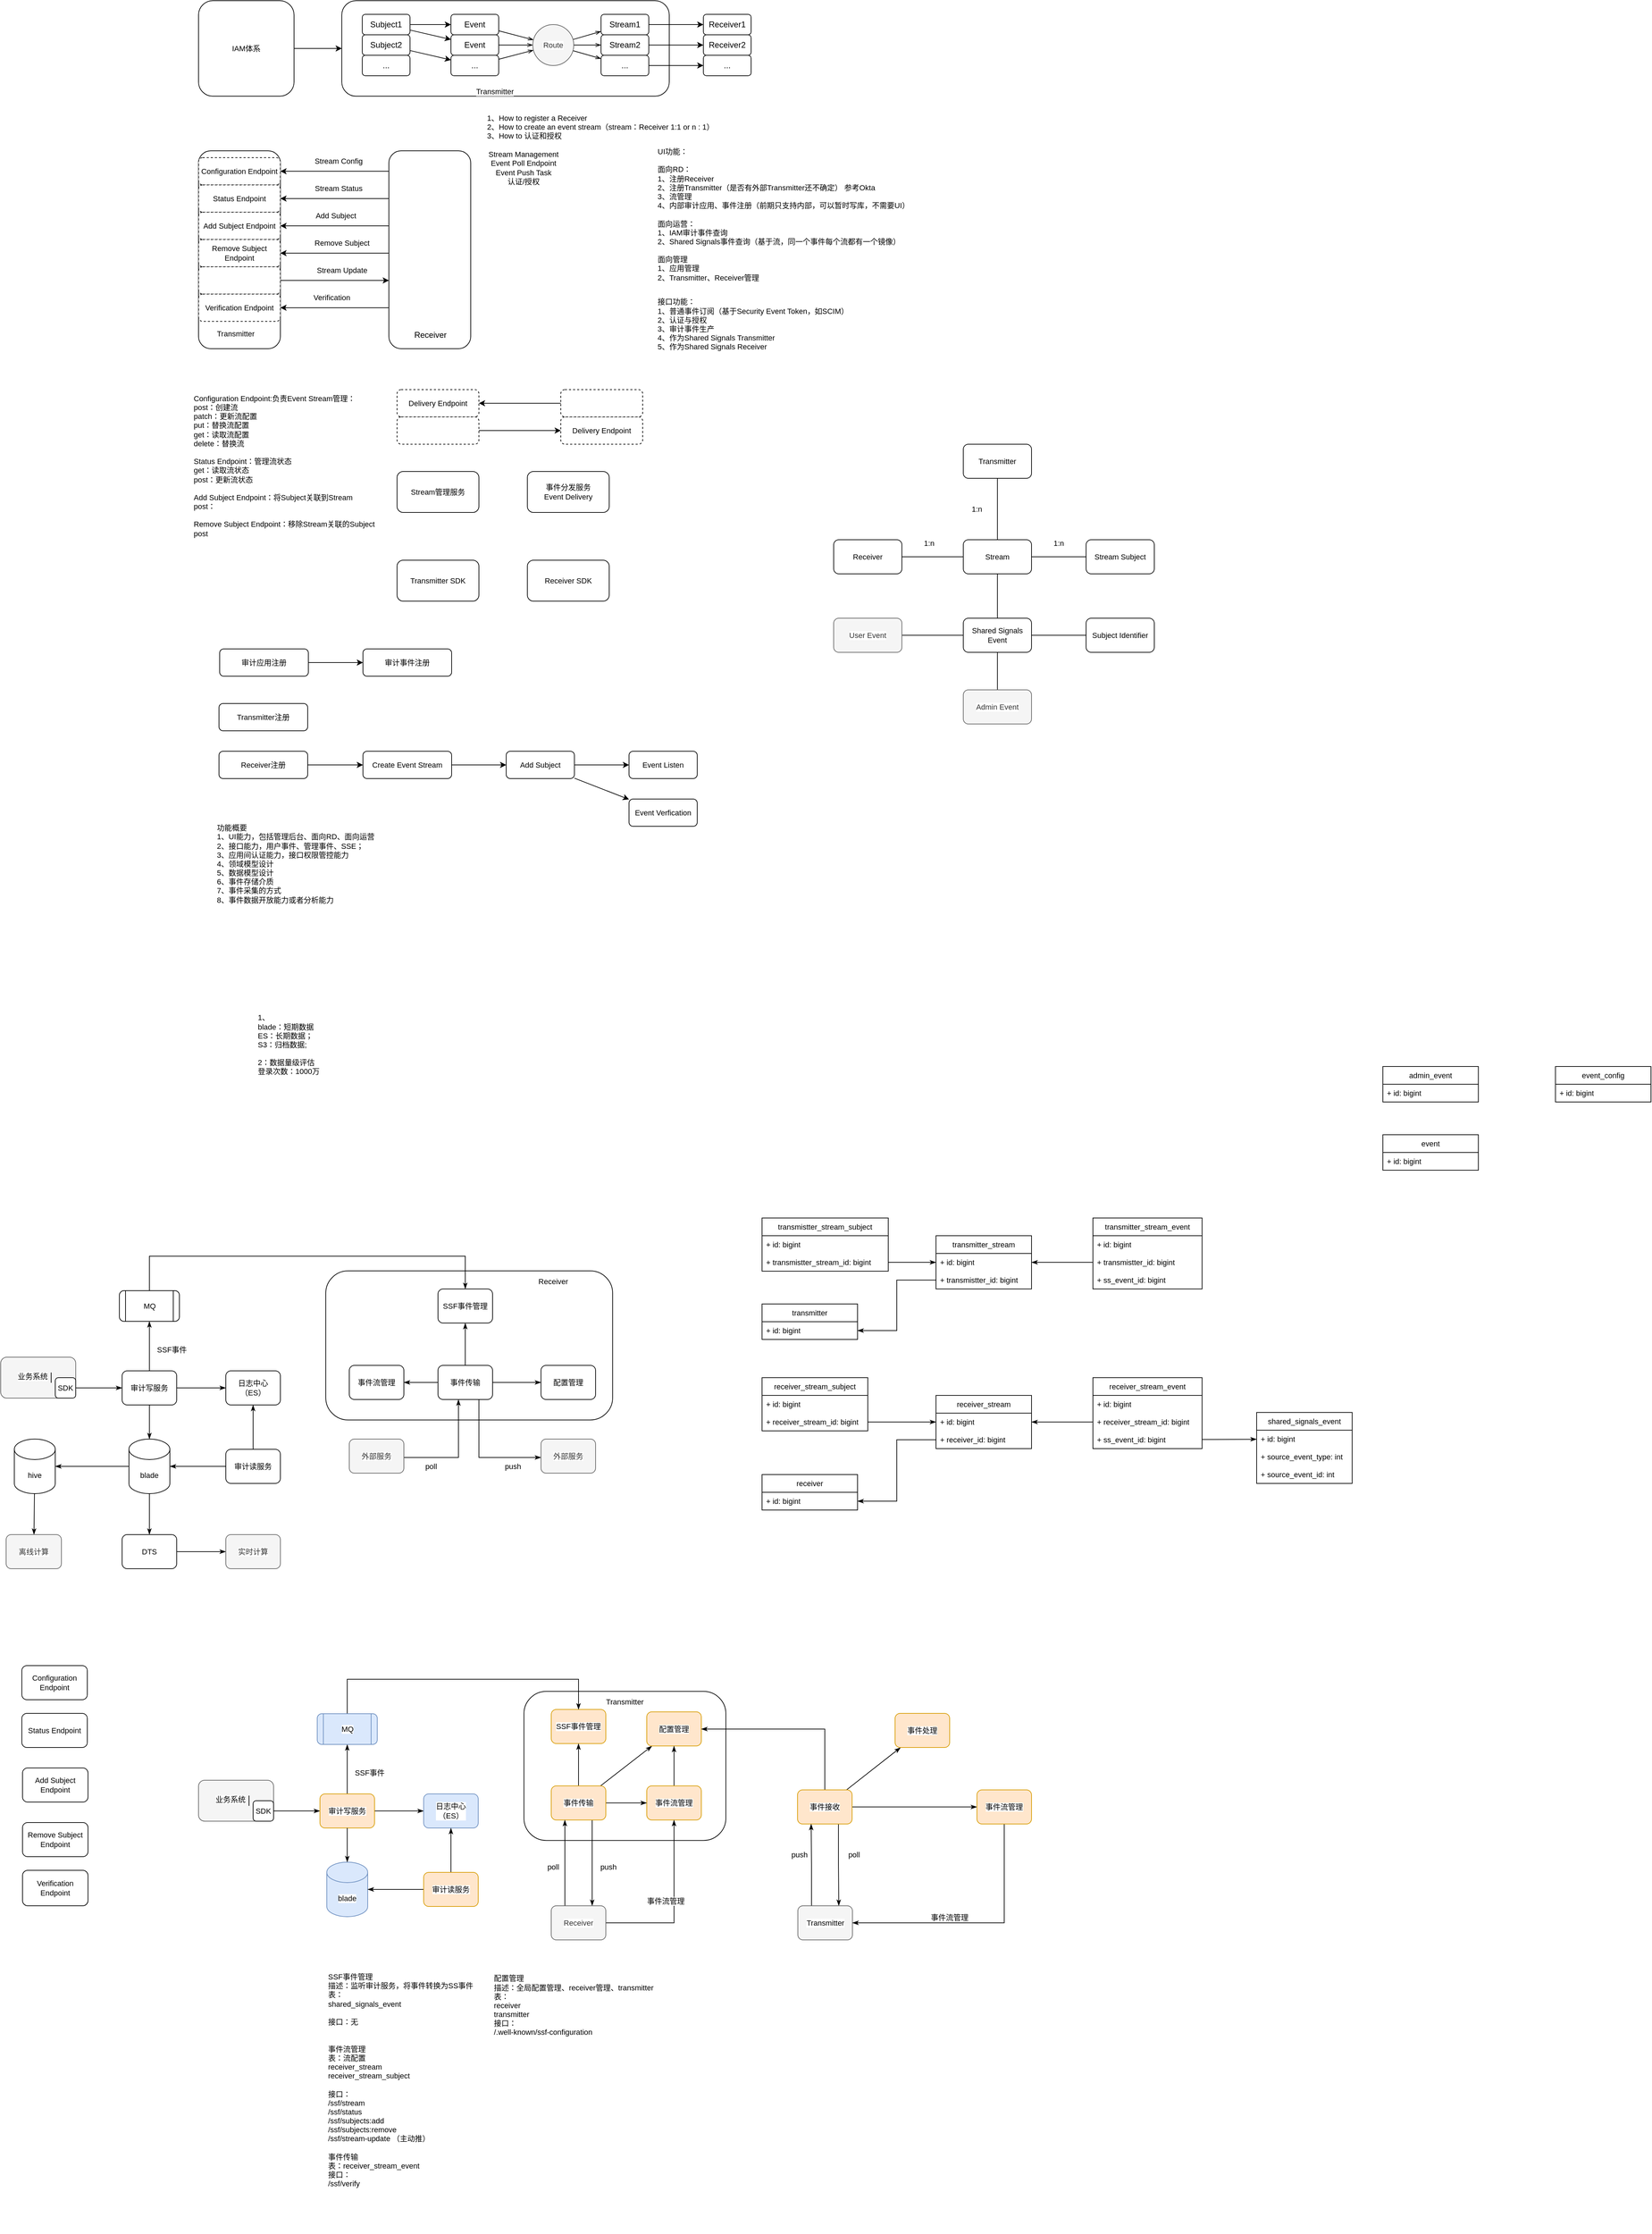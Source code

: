 <mxfile version="24.8.6">
  <diagram name="Page-1" id="xkzrxMHmYgJay2G1RrDT">
    <mxGraphModel dx="2344" dy="835" grid="1" gridSize="10" guides="1" tooltips="1" connect="1" arrows="1" fold="1" page="1" pageScale="1" pageWidth="827" pageHeight="1169" math="0" shadow="0">
      <root>
        <mxCell id="0" />
        <mxCell id="1" parent="0" />
        <mxCell id="OIt1UMHO6sKuOlpWB3Og-162" value="" style="rounded=1;whiteSpace=wrap;html=1;fontFamily=Helvetica;fontSize=11;fontColor=default;labelBackgroundColor=default;fillColor=none;" vertex="1" parent="1">
          <mxGeometry x="195.5" y="1901.5" width="420.5" height="218.5" as="geometry" />
        </mxCell>
        <mxCell id="OIt1UMHO6sKuOlpWB3Og-27" value="" style="rounded=1;whiteSpace=wrap;html=1;fontFamily=Helvetica;fontSize=11;fontColor=#333333;labelBackgroundColor=default;fillColor=#f5f5f5;strokeColor=#666666;" vertex="1" parent="1">
          <mxGeometry x="-281" y="2028" width="110" height="60" as="geometry" />
        </mxCell>
        <mxCell id="cIg96sCf_VElqngGWfwU-84" value="" style="rounded=1;whiteSpace=wrap;html=1;fontFamily=Helvetica;fontSize=11;fontColor=default;labelBackgroundColor=default;" parent="1" vertex="1">
          <mxGeometry x="9" y="260" width="120" height="290" as="geometry" />
        </mxCell>
        <mxCell id="cIg96sCf_VElqngGWfwU-57" style="edgeStyle=none;shape=connector;rounded=0;orthogonalLoop=1;jettySize=auto;html=1;entryX=0;entryY=0.5;entryDx=0;entryDy=0;strokeColor=default;align=center;verticalAlign=middle;fontFamily=Helvetica;fontSize=11;fontColor=default;labelBackgroundColor=default;endArrow=classic;" parent="1" source="cIg96sCf_VElqngGWfwU-55" target="cIg96sCf_VElqngGWfwU-1" edge="1">
          <mxGeometry relative="1" as="geometry" />
        </mxCell>
        <mxCell id="cIg96sCf_VElqngGWfwU-55" value="IAM体系" style="rounded=1;whiteSpace=wrap;html=1;fontFamily=Helvetica;fontSize=11;fontColor=default;labelBackgroundColor=default;" parent="1" vertex="1">
          <mxGeometry x="9" y="40" width="140" height="140" as="geometry" />
        </mxCell>
        <mxCell id="cIg96sCf_VElqngGWfwU-1" value="" style="rounded=1;whiteSpace=wrap;html=1;" parent="1" vertex="1">
          <mxGeometry x="219" y="40" width="480" height="140" as="geometry" />
        </mxCell>
        <mxCell id="cIg96sCf_VElqngGWfwU-18" style="edgeStyle=orthogonalEdgeStyle;rounded=0;orthogonalLoop=1;jettySize=auto;html=1;" parent="1" source="cIg96sCf_VElqngGWfwU-3" target="cIg96sCf_VElqngGWfwU-15" edge="1">
          <mxGeometry relative="1" as="geometry" />
        </mxCell>
        <mxCell id="cIg96sCf_VElqngGWfwU-3" value="Stream1" style="rounded=1;whiteSpace=wrap;html=1;" parent="1" vertex="1">
          <mxGeometry x="599" y="60" width="70" height="30" as="geometry" />
        </mxCell>
        <mxCell id="cIg96sCf_VElqngGWfwU-19" style="edgeStyle=orthogonalEdgeStyle;rounded=0;orthogonalLoop=1;jettySize=auto;html=1;" parent="1" source="cIg96sCf_VElqngGWfwU-4" target="cIg96sCf_VElqngGWfwU-16" edge="1">
          <mxGeometry relative="1" as="geometry" />
        </mxCell>
        <mxCell id="cIg96sCf_VElqngGWfwU-4" value="Stream2" style="rounded=1;whiteSpace=wrap;html=1;" parent="1" vertex="1">
          <mxGeometry x="599" y="90" width="70" height="30" as="geometry" />
        </mxCell>
        <mxCell id="cIg96sCf_VElqngGWfwU-20" style="edgeStyle=orthogonalEdgeStyle;rounded=0;orthogonalLoop=1;jettySize=auto;html=1;" parent="1" source="cIg96sCf_VElqngGWfwU-5" target="cIg96sCf_VElqngGWfwU-17" edge="1">
          <mxGeometry relative="1" as="geometry" />
        </mxCell>
        <mxCell id="cIg96sCf_VElqngGWfwU-5" value="..." style="rounded=1;whiteSpace=wrap;html=1;" parent="1" vertex="1">
          <mxGeometry x="599" y="120" width="70" height="30" as="geometry" />
        </mxCell>
        <mxCell id="cIg96sCf_VElqngGWfwU-11" style="edgeStyle=orthogonalEdgeStyle;rounded=0;orthogonalLoop=1;jettySize=auto;html=1;" parent="1" source="cIg96sCf_VElqngGWfwU-6" target="cIg96sCf_VElqngGWfwU-10" edge="1">
          <mxGeometry relative="1" as="geometry" />
        </mxCell>
        <mxCell id="cIg96sCf_VElqngGWfwU-39" style="edgeStyle=none;shape=connector;rounded=0;orthogonalLoop=1;jettySize=auto;html=1;strokeColor=default;align=center;verticalAlign=middle;fontFamily=Helvetica;fontSize=11;fontColor=default;labelBackgroundColor=default;endArrow=classic;" parent="1" source="cIg96sCf_VElqngGWfwU-6" target="cIg96sCf_VElqngGWfwU-22" edge="1">
          <mxGeometry relative="1" as="geometry" />
        </mxCell>
        <mxCell id="cIg96sCf_VElqngGWfwU-6" value="Subject1" style="rounded=1;whiteSpace=wrap;html=1;" parent="1" vertex="1">
          <mxGeometry x="249" y="60" width="70" height="30" as="geometry" />
        </mxCell>
        <mxCell id="cIg96sCf_VElqngGWfwU-40" style="edgeStyle=none;shape=connector;rounded=0;orthogonalLoop=1;jettySize=auto;html=1;strokeColor=default;align=center;verticalAlign=middle;fontFamily=Helvetica;fontSize=11;fontColor=default;labelBackgroundColor=default;endArrow=classic;" parent="1" source="cIg96sCf_VElqngGWfwU-7" target="cIg96sCf_VElqngGWfwU-23" edge="1">
          <mxGeometry relative="1" as="geometry" />
        </mxCell>
        <mxCell id="cIg96sCf_VElqngGWfwU-7" value="Subject2" style="rounded=1;whiteSpace=wrap;html=1;" parent="1" vertex="1">
          <mxGeometry x="249" y="90" width="70" height="30" as="geometry" />
        </mxCell>
        <mxCell id="cIg96sCf_VElqngGWfwU-8" value="..." style="rounded=1;whiteSpace=wrap;html=1;" parent="1" vertex="1">
          <mxGeometry x="249" y="120" width="70" height="30" as="geometry" />
        </mxCell>
        <mxCell id="cIg96sCf_VElqngGWfwU-49" style="edgeStyle=none;shape=connector;rounded=0;orthogonalLoop=1;jettySize=auto;html=1;strokeColor=default;align=center;verticalAlign=middle;fontFamily=Helvetica;fontSize=11;fontColor=default;labelBackgroundColor=default;endArrow=openThin;endFill=0;" parent="1" source="cIg96sCf_VElqngGWfwU-10" target="cIg96sCf_VElqngGWfwU-41" edge="1">
          <mxGeometry relative="1" as="geometry" />
        </mxCell>
        <mxCell id="cIg96sCf_VElqngGWfwU-10" value="Event" style="rounded=1;whiteSpace=wrap;html=1;" parent="1" vertex="1">
          <mxGeometry x="379" y="60" width="70" height="30" as="geometry" />
        </mxCell>
        <mxCell id="cIg96sCf_VElqngGWfwU-15" value="Receiver1" style="rounded=1;whiteSpace=wrap;html=1;" parent="1" vertex="1">
          <mxGeometry x="749" y="60" width="70" height="30" as="geometry" />
        </mxCell>
        <mxCell id="cIg96sCf_VElqngGWfwU-16" value="Receiver2" style="rounded=1;whiteSpace=wrap;html=1;" parent="1" vertex="1">
          <mxGeometry x="749" y="90" width="70" height="30" as="geometry" />
        </mxCell>
        <mxCell id="cIg96sCf_VElqngGWfwU-17" value="..." style="rounded=1;whiteSpace=wrap;html=1;" parent="1" vertex="1">
          <mxGeometry x="749" y="120" width="70" height="30" as="geometry" />
        </mxCell>
        <mxCell id="cIg96sCf_VElqngGWfwU-50" style="edgeStyle=none;shape=connector;rounded=0;orthogonalLoop=1;jettySize=auto;html=1;strokeColor=default;align=center;verticalAlign=middle;fontFamily=Helvetica;fontSize=11;fontColor=default;labelBackgroundColor=default;endArrow=openThin;endFill=0;" parent="1" source="cIg96sCf_VElqngGWfwU-22" target="cIg96sCf_VElqngGWfwU-41" edge="1">
          <mxGeometry relative="1" as="geometry" />
        </mxCell>
        <mxCell id="cIg96sCf_VElqngGWfwU-22" value="Event" style="rounded=1;whiteSpace=wrap;html=1;" parent="1" vertex="1">
          <mxGeometry x="379" y="90" width="70" height="30" as="geometry" />
        </mxCell>
        <mxCell id="cIg96sCf_VElqngGWfwU-51" style="edgeStyle=none;shape=connector;rounded=0;orthogonalLoop=1;jettySize=auto;html=1;strokeColor=default;align=center;verticalAlign=middle;fontFamily=Helvetica;fontSize=11;fontColor=default;labelBackgroundColor=default;endArrow=openThin;endFill=0;" parent="1" source="cIg96sCf_VElqngGWfwU-23" target="cIg96sCf_VElqngGWfwU-41" edge="1">
          <mxGeometry relative="1" as="geometry" />
        </mxCell>
        <mxCell id="cIg96sCf_VElqngGWfwU-23" value="..." style="rounded=1;whiteSpace=wrap;html=1;" parent="1" vertex="1">
          <mxGeometry x="379" y="120" width="70" height="30" as="geometry" />
        </mxCell>
        <mxCell id="cIg96sCf_VElqngGWfwU-46" style="edgeStyle=none;shape=connector;rounded=0;orthogonalLoop=1;jettySize=auto;html=1;strokeColor=default;align=center;verticalAlign=middle;fontFamily=Helvetica;fontSize=11;fontColor=default;labelBackgroundColor=default;endArrow=openThin;endFill=0;" parent="1" source="cIg96sCf_VElqngGWfwU-41" target="cIg96sCf_VElqngGWfwU-3" edge="1">
          <mxGeometry relative="1" as="geometry" />
        </mxCell>
        <mxCell id="cIg96sCf_VElqngGWfwU-47" style="edgeStyle=none;shape=connector;rounded=0;orthogonalLoop=1;jettySize=auto;html=1;strokeColor=default;align=center;verticalAlign=middle;fontFamily=Helvetica;fontSize=11;fontColor=default;labelBackgroundColor=default;endArrow=openThin;endFill=0;" parent="1" source="cIg96sCf_VElqngGWfwU-41" target="cIg96sCf_VElqngGWfwU-4" edge="1">
          <mxGeometry relative="1" as="geometry" />
        </mxCell>
        <mxCell id="cIg96sCf_VElqngGWfwU-48" style="edgeStyle=none;shape=connector;rounded=0;orthogonalLoop=1;jettySize=auto;html=1;strokeColor=default;align=center;verticalAlign=middle;fontFamily=Helvetica;fontSize=11;fontColor=default;labelBackgroundColor=default;endArrow=openThin;endFill=0;" parent="1" source="cIg96sCf_VElqngGWfwU-41" target="cIg96sCf_VElqngGWfwU-5" edge="1">
          <mxGeometry relative="1" as="geometry" />
        </mxCell>
        <mxCell id="cIg96sCf_VElqngGWfwU-41" value="Route" style="ellipse;whiteSpace=wrap;html=1;aspect=fixed;fontFamily=Helvetica;fontSize=11;fontColor=#333333;labelBackgroundColor=default;fillColor=#f5f5f5;strokeColor=#666666;" parent="1" vertex="1">
          <mxGeometry x="499" y="75" width="60" height="60" as="geometry" />
        </mxCell>
        <mxCell id="cIg96sCf_VElqngGWfwU-53" value="Transmitter" style="text;whiteSpace=wrap;fontFamily=Helvetica;fontSize=11;fontColor=default;labelBackgroundColor=default;" parent="1" vertex="1">
          <mxGeometry x="414" y="160" width="70" height="20" as="geometry" />
        </mxCell>
        <mxCell id="cIg96sCf_VElqngGWfwU-65" value="Configuration Endpoint" style="rounded=1;whiteSpace=wrap;html=1;fontFamily=Helvetica;fontSize=11;fontColor=default;labelBackgroundColor=default;strokeColor=default;dashed=1;glass=0;shadow=0;" parent="1" vertex="1">
          <mxGeometry x="9" y="270" width="120" height="40" as="geometry" />
        </mxCell>
        <mxCell id="cIg96sCf_VElqngGWfwU-67" value="Status Endpoint" style="rounded=1;whiteSpace=wrap;html=1;fontFamily=Helvetica;fontSize=11;fontColor=default;labelBackgroundColor=default;strokeColor=default;dashed=1;" parent="1" vertex="1">
          <mxGeometry x="9" y="310" width="120" height="40" as="geometry" />
        </mxCell>
        <mxCell id="cIg96sCf_VElqngGWfwU-68" value="Add Subject Endpoint" style="rounded=1;whiteSpace=wrap;html=1;fontFamily=Helvetica;fontSize=11;fontColor=default;labelBackgroundColor=default;strokeColor=default;dashed=1;" parent="1" vertex="1">
          <mxGeometry x="9" y="350" width="120" height="40" as="geometry" />
        </mxCell>
        <mxCell id="cIg96sCf_VElqngGWfwU-69" value="Remove Subject Endpoint" style="rounded=1;whiteSpace=wrap;html=1;fontFamily=Helvetica;fontSize=11;fontColor=default;labelBackgroundColor=default;strokeColor=default;dashed=1;" parent="1" vertex="1">
          <mxGeometry x="9" y="390" width="120" height="40" as="geometry" />
        </mxCell>
        <mxCell id="cIg96sCf_VElqngGWfwU-82" style="edgeStyle=none;shape=connector;rounded=0;orthogonalLoop=1;jettySize=auto;html=1;strokeColor=default;align=center;verticalAlign=middle;fontFamily=Helvetica;fontSize=11;fontColor=default;labelBackgroundColor=default;endArrow=classic;" parent="1" source="cIg96sCf_VElqngGWfwU-70" target="cIg96sCf_VElqngGWfwU-76" edge="1">
          <mxGeometry relative="1" as="geometry" />
        </mxCell>
        <mxCell id="cIg96sCf_VElqngGWfwU-70" value="" style="rounded=1;whiteSpace=wrap;html=1;fontFamily=Helvetica;fontSize=11;fontColor=default;labelBackgroundColor=default;strokeColor=default;dashed=1;" parent="1" vertex="1">
          <mxGeometry x="9" y="430" width="120" height="40" as="geometry" />
        </mxCell>
        <mxCell id="cIg96sCf_VElqngGWfwU-71" value="Verification Endpoint" style="rounded=1;whiteSpace=wrap;html=1;fontFamily=Helvetica;fontSize=11;fontColor=default;labelBackgroundColor=default;strokeColor=default;dashed=1;" parent="1" vertex="1">
          <mxGeometry x="9" y="470" width="120" height="40" as="geometry" />
        </mxCell>
        <mxCell id="cIg96sCf_VElqngGWfwU-78" style="edgeStyle=none;shape=connector;rounded=0;orthogonalLoop=1;jettySize=auto;html=1;strokeColor=default;align=center;verticalAlign=middle;fontFamily=Helvetica;fontSize=11;fontColor=default;labelBackgroundColor=default;endArrow=classic;" parent="1" source="cIg96sCf_VElqngGWfwU-72" target="cIg96sCf_VElqngGWfwU-65" edge="1">
          <mxGeometry relative="1" as="geometry" />
        </mxCell>
        <mxCell id="cIg96sCf_VElqngGWfwU-72" value="" style="rounded=1;whiteSpace=wrap;html=1;fontFamily=Helvetica;fontSize=11;fontColor=default;labelBackgroundColor=default;strokeColor=none;" parent="1" vertex="1">
          <mxGeometry x="288" y="270" width="120" height="40" as="geometry" />
        </mxCell>
        <mxCell id="cIg96sCf_VElqngGWfwU-79" style="edgeStyle=none;shape=connector;rounded=0;orthogonalLoop=1;jettySize=auto;html=1;strokeColor=default;align=center;verticalAlign=middle;fontFamily=Helvetica;fontSize=11;fontColor=default;labelBackgroundColor=default;endArrow=classic;" parent="1" source="cIg96sCf_VElqngGWfwU-73" target="cIg96sCf_VElqngGWfwU-67" edge="1">
          <mxGeometry relative="1" as="geometry" />
        </mxCell>
        <mxCell id="cIg96sCf_VElqngGWfwU-73" value="" style="rounded=1;whiteSpace=wrap;html=1;fontFamily=Helvetica;fontSize=11;fontColor=default;labelBackgroundColor=default;strokeColor=none;" parent="1" vertex="1">
          <mxGeometry x="288" y="310" width="120" height="40" as="geometry" />
        </mxCell>
        <mxCell id="cIg96sCf_VElqngGWfwU-80" style="edgeStyle=none;shape=connector;rounded=0;orthogonalLoop=1;jettySize=auto;html=1;strokeColor=default;align=center;verticalAlign=middle;fontFamily=Helvetica;fontSize=11;fontColor=default;labelBackgroundColor=default;endArrow=classic;" parent="1" source="cIg96sCf_VElqngGWfwU-74" target="cIg96sCf_VElqngGWfwU-68" edge="1">
          <mxGeometry relative="1" as="geometry" />
        </mxCell>
        <mxCell id="cIg96sCf_VElqngGWfwU-74" value="" style="rounded=1;whiteSpace=wrap;html=1;fontFamily=Helvetica;fontSize=11;fontColor=default;labelBackgroundColor=default;strokeColor=none;" parent="1" vertex="1">
          <mxGeometry x="288" y="350" width="120" height="40" as="geometry" />
        </mxCell>
        <mxCell id="cIg96sCf_VElqngGWfwU-81" style="edgeStyle=none;shape=connector;rounded=0;orthogonalLoop=1;jettySize=auto;html=1;strokeColor=default;align=center;verticalAlign=middle;fontFamily=Helvetica;fontSize=11;fontColor=default;labelBackgroundColor=default;endArrow=classic;" parent="1" source="cIg96sCf_VElqngGWfwU-75" target="cIg96sCf_VElqngGWfwU-69" edge="1">
          <mxGeometry relative="1" as="geometry" />
        </mxCell>
        <mxCell id="cIg96sCf_VElqngGWfwU-75" value="" style="rounded=1;whiteSpace=wrap;html=1;fontFamily=Helvetica;fontSize=11;fontColor=default;labelBackgroundColor=default;strokeColor=none;" parent="1" vertex="1">
          <mxGeometry x="288" y="390" width="120" height="40" as="geometry" />
        </mxCell>
        <mxCell id="cIg96sCf_VElqngGWfwU-76" value="" style="rounded=1;whiteSpace=wrap;html=1;fontFamily=Helvetica;fontSize=11;fontColor=default;labelBackgroundColor=default;strokeColor=none;" parent="1" vertex="1">
          <mxGeometry x="288" y="430" width="120" height="40" as="geometry" />
        </mxCell>
        <mxCell id="cIg96sCf_VElqngGWfwU-83" style="edgeStyle=none;shape=connector;rounded=0;orthogonalLoop=1;jettySize=auto;html=1;strokeColor=default;align=center;verticalAlign=middle;fontFamily=Helvetica;fontSize=11;fontColor=default;labelBackgroundColor=default;endArrow=classic;" parent="1" source="cIg96sCf_VElqngGWfwU-77" target="cIg96sCf_VElqngGWfwU-71" edge="1">
          <mxGeometry relative="1" as="geometry" />
        </mxCell>
        <mxCell id="cIg96sCf_VElqngGWfwU-77" value="" style="rounded=1;whiteSpace=wrap;html=1;fontFamily=Helvetica;fontSize=11;fontColor=default;labelBackgroundColor=default;strokeColor=none;" parent="1" vertex="1">
          <mxGeometry x="288" y="470" width="120" height="40" as="geometry" />
        </mxCell>
        <mxCell id="cIg96sCf_VElqngGWfwU-87" value="Stream Config" style="text;html=1;align=center;verticalAlign=middle;resizable=0;points=[];autosize=1;strokeColor=none;fillColor=none;fontFamily=Helvetica;fontSize=11;fontColor=default;labelBackgroundColor=default;" parent="1" vertex="1">
          <mxGeometry x="169" y="260" width="90" height="30" as="geometry" />
        </mxCell>
        <mxCell id="cIg96sCf_VElqngGWfwU-91" value="&lt;span style=&quot;font-size: 12px; background-color: rgb(251, 251, 251);&quot;&gt;Receiver&lt;/span&gt;" style="text;html=1;align=center;verticalAlign=middle;whiteSpace=wrap;rounded=0;fontFamily=Helvetica;fontSize=11;fontColor=default;labelBackgroundColor=default;" parent="1" vertex="1">
          <mxGeometry x="319" y="506" width="60" height="30" as="geometry" />
        </mxCell>
        <mxCell id="cIg96sCf_VElqngGWfwU-98" value="Stream Status" style="text;html=1;align=center;verticalAlign=middle;resizable=0;points=[];autosize=1;strokeColor=none;fillColor=none;fontFamily=Helvetica;fontSize=11;fontColor=default;labelBackgroundColor=default;" parent="1" vertex="1">
          <mxGeometry x="169" y="300" width="90" height="30" as="geometry" />
        </mxCell>
        <mxCell id="cIg96sCf_VElqngGWfwU-99" value="Add Subject" style="text;html=1;align=center;verticalAlign=middle;resizable=0;points=[];autosize=1;strokeColor=none;fillColor=none;fontFamily=Helvetica;fontSize=11;fontColor=default;labelBackgroundColor=default;" parent="1" vertex="1">
          <mxGeometry x="170" y="340" width="80" height="30" as="geometry" />
        </mxCell>
        <mxCell id="cIg96sCf_VElqngGWfwU-100" value="Remove Subject" style="text;html=1;align=center;verticalAlign=middle;resizable=0;points=[];autosize=1;strokeColor=none;fillColor=none;fontFamily=Helvetica;fontSize=11;fontColor=default;labelBackgroundColor=default;" parent="1" vertex="1">
          <mxGeometry x="169" y="380" width="100" height="30" as="geometry" />
        </mxCell>
        <mxCell id="cIg96sCf_VElqngGWfwU-101" value="Stream Update" style="text;html=1;align=center;verticalAlign=middle;resizable=0;points=[];autosize=1;strokeColor=none;fillColor=none;fontFamily=Helvetica;fontSize=11;fontColor=default;labelBackgroundColor=default;" parent="1" vertex="1">
          <mxGeometry x="169" y="420" width="100" height="30" as="geometry" />
        </mxCell>
        <mxCell id="cIg96sCf_VElqngGWfwU-102" value="Verification" style="text;html=1;align=center;verticalAlign=middle;resizable=0;points=[];autosize=1;strokeColor=none;fillColor=none;fontFamily=Helvetica;fontSize=11;fontColor=default;labelBackgroundColor=default;" parent="1" vertex="1">
          <mxGeometry x="164" y="460" width="80" height="30" as="geometry" />
        </mxCell>
        <mxCell id="cIg96sCf_VElqngGWfwU-85" value="" style="rounded=1;whiteSpace=wrap;html=1;fontFamily=Helvetica;fontSize=11;fontColor=default;labelBackgroundColor=default;" parent="1" vertex="1">
          <mxGeometry x="288" y="260" width="120" height="290" as="geometry" />
        </mxCell>
        <mxCell id="cIg96sCf_VElqngGWfwU-88" value="&lt;span style=&quot;color: rgb(0, 0, 0); font-family: Helvetica; font-size: 11px; font-style: normal; font-variant-ligatures: normal; font-variant-caps: normal; font-weight: 400; letter-spacing: normal; orphans: 2; text-align: left; text-indent: 0px; text-transform: none; widows: 2; word-spacing: 0px; -webkit-text-stroke-width: 0px; white-space: normal; background-color: rgb(255, 255, 255); text-decoration-thickness: initial; text-decoration-style: initial; text-decoration-color: initial; display: inline !important; float: none;&quot;&gt;Transmitter&lt;/span&gt;" style="text;whiteSpace=wrap;html=1;fontFamily=Helvetica;fontSize=11;fontColor=default;labelBackgroundColor=default;" parent="1" vertex="1">
          <mxGeometry x="34" y="515" width="90" height="40" as="geometry" />
        </mxCell>
        <mxCell id="cIg96sCf_VElqngGWfwU-103" value="Stream Management&lt;br&gt;Event Poll Endpoint&lt;br&gt;Event Push Task&lt;br&gt;认证/授权" style="text;html=1;align=center;verticalAlign=middle;resizable=0;points=[];autosize=1;strokeColor=none;fillColor=none;fontFamily=Helvetica;fontSize=11;fontColor=default;labelBackgroundColor=default;" parent="1" vertex="1">
          <mxGeometry x="420" y="250" width="130" height="70" as="geometry" />
        </mxCell>
        <mxCell id="cIg96sCf_VElqngGWfwU-104" value="&lt;span style=&quot;font-size: 12px; background-color: rgb(251, 251, 251);&quot;&gt;Receiver&lt;/span&gt;" style="text;html=1;align=center;verticalAlign=middle;whiteSpace=wrap;rounded=0;fontFamily=Helvetica;fontSize=11;fontColor=default;labelBackgroundColor=default;" parent="1" vertex="1">
          <mxGeometry x="319" y="515" width="60" height="30" as="geometry" />
        </mxCell>
        <mxCell id="cIg96sCf_VElqngGWfwU-105" value="Delivery Endpoint" style="rounded=1;whiteSpace=wrap;html=1;fontFamily=Helvetica;fontSize=11;fontColor=default;labelBackgroundColor=default;strokeColor=default;dashed=1;" parent="1" vertex="1">
          <mxGeometry x="300" y="610" width="120" height="40" as="geometry" />
        </mxCell>
        <mxCell id="cIg96sCf_VElqngGWfwU-106" value="1、How to register a Receiver&lt;br&gt;2、How to create an event stream（stream：Receiver 1:1 or n : 1）&lt;br&gt;3、How to 认证和授权" style="text;html=1;align=left;verticalAlign=middle;whiteSpace=wrap;rounded=0;fontFamily=Helvetica;fontSize=11;fontColor=default;labelBackgroundColor=default;" parent="1" vertex="1">
          <mxGeometry x="430" y="210" width="420" height="30" as="geometry" />
        </mxCell>
        <mxCell id="cIg96sCf_VElqngGWfwU-108" value="Configuration Endpoint:负责Event Stream管理：&lt;br&gt;post：创建流&lt;br&gt;patch：更新流配置&lt;br&gt;put：替换流配置&lt;br&gt;get：读取流配置&lt;br&gt;delete：替换流&lt;br&gt;&lt;br&gt;&lt;span style=&quot;text-align: center;&quot;&gt;Status Endpoint：管理流状态&lt;br&gt;get：读取流状态&lt;br&gt;post：更新流状态&lt;br&gt;&lt;br&gt;Add Subject Endpoint：将Subject关联到Stream&lt;br&gt;post：&lt;br&gt;&lt;br&gt;Remove Subject Endpoint：移除Stream关联的Subject&lt;br&gt;post&lt;br&gt;&lt;br&gt;&lt;br&gt;&lt;/span&gt;" style="text;html=1;align=left;verticalAlign=middle;whiteSpace=wrap;rounded=0;fontFamily=Helvetica;fontSize=11;fontColor=default;labelBackgroundColor=default;" parent="1" vertex="1">
          <mxGeometry y="600" width="281" height="270" as="geometry" />
        </mxCell>
        <mxCell id="cIg96sCf_VElqngGWfwU-109" value="Delivery Endpoint" style="rounded=1;whiteSpace=wrap;html=1;fontFamily=Helvetica;fontSize=11;fontColor=default;labelBackgroundColor=default;strokeColor=default;dashed=1;" parent="1" vertex="1">
          <mxGeometry x="540" y="650" width="120" height="40" as="geometry" />
        </mxCell>
        <mxCell id="cIg96sCf_VElqngGWfwU-113" style="edgeStyle=none;shape=connector;rounded=0;orthogonalLoop=1;jettySize=auto;html=1;strokeColor=default;align=center;verticalAlign=middle;fontFamily=Helvetica;fontSize=11;fontColor=default;labelBackgroundColor=default;endArrow=classic;" parent="1" source="cIg96sCf_VElqngGWfwU-111" target="cIg96sCf_VElqngGWfwU-109" edge="1">
          <mxGeometry relative="1" as="geometry" />
        </mxCell>
        <mxCell id="cIg96sCf_VElqngGWfwU-111" value="" style="rounded=1;whiteSpace=wrap;html=1;fontFamily=Helvetica;fontSize=11;fontColor=default;labelBackgroundColor=default;strokeColor=default;dashed=1;" parent="1" vertex="1">
          <mxGeometry x="300" y="650" width="120" height="40" as="geometry" />
        </mxCell>
        <mxCell id="cIg96sCf_VElqngGWfwU-114" style="edgeStyle=none;shape=connector;rounded=0;orthogonalLoop=1;jettySize=auto;html=1;strokeColor=default;align=center;verticalAlign=middle;fontFamily=Helvetica;fontSize=11;fontColor=default;labelBackgroundColor=default;endArrow=classic;" parent="1" source="cIg96sCf_VElqngGWfwU-112" target="cIg96sCf_VElqngGWfwU-105" edge="1">
          <mxGeometry relative="1" as="geometry" />
        </mxCell>
        <mxCell id="cIg96sCf_VElqngGWfwU-112" value="" style="rounded=1;whiteSpace=wrap;html=1;fontFamily=Helvetica;fontSize=11;fontColor=default;labelBackgroundColor=default;strokeColor=default;dashed=1;" parent="1" vertex="1">
          <mxGeometry x="540" y="610" width="120" height="40" as="geometry" />
        </mxCell>
        <mxCell id="cIg96sCf_VElqngGWfwU-115" value="Stream管理服务" style="rounded=1;whiteSpace=wrap;html=1;fontFamily=Helvetica;fontSize=11;fontColor=default;labelBackgroundColor=default;" parent="1" vertex="1">
          <mxGeometry x="300" y="730" width="120" height="60" as="geometry" />
        </mxCell>
        <mxCell id="cIg96sCf_VElqngGWfwU-116" value="事件分发服务&lt;br&gt;Event Delivery" style="rounded=1;whiteSpace=wrap;html=1;fontFamily=Helvetica;fontSize=11;fontColor=default;labelBackgroundColor=default;" parent="1" vertex="1">
          <mxGeometry x="491" y="730" width="120" height="60" as="geometry" />
        </mxCell>
        <mxCell id="cIg96sCf_VElqngGWfwU-117" value="Transmitter SDK" style="rounded=1;whiteSpace=wrap;html=1;fontFamily=Helvetica;fontSize=11;fontColor=default;labelBackgroundColor=default;" parent="1" vertex="1">
          <mxGeometry x="300" y="860" width="120" height="60" as="geometry" />
        </mxCell>
        <mxCell id="cIg96sCf_VElqngGWfwU-118" value="Receiver SDK" style="rounded=1;whiteSpace=wrap;html=1;fontFamily=Helvetica;fontSize=11;fontColor=default;labelBackgroundColor=default;" parent="1" vertex="1">
          <mxGeometry x="491" y="860" width="120" height="60" as="geometry" />
        </mxCell>
        <mxCell id="cIg96sCf_VElqngGWfwU-121" value="" style="edgeStyle=none;shape=connector;rounded=0;orthogonalLoop=1;jettySize=auto;html=1;strokeColor=default;align=center;verticalAlign=middle;fontFamily=Helvetica;fontSize=11;fontColor=default;labelBackgroundColor=default;endArrow=classic;" parent="1" source="cIg96sCf_VElqngGWfwU-119" target="cIg96sCf_VElqngGWfwU-120" edge="1">
          <mxGeometry relative="1" as="geometry" />
        </mxCell>
        <mxCell id="cIg96sCf_VElqngGWfwU-119" value="Create Event Stream" style="rounded=1;whiteSpace=wrap;html=1;fontFamily=Helvetica;fontSize=11;fontColor=default;labelBackgroundColor=default;" parent="1" vertex="1">
          <mxGeometry x="250" y="1140" width="130" height="40" as="geometry" />
        </mxCell>
        <mxCell id="cIg96sCf_VElqngGWfwU-123" value="" style="edgeStyle=none;shape=connector;rounded=0;orthogonalLoop=1;jettySize=auto;html=1;strokeColor=default;align=center;verticalAlign=middle;fontFamily=Helvetica;fontSize=11;fontColor=default;labelBackgroundColor=default;endArrow=classic;" parent="1" source="cIg96sCf_VElqngGWfwU-120" target="cIg96sCf_VElqngGWfwU-122" edge="1">
          <mxGeometry relative="1" as="geometry" />
        </mxCell>
        <mxCell id="cIg96sCf_VElqngGWfwU-125" style="edgeStyle=none;shape=connector;rounded=0;orthogonalLoop=1;jettySize=auto;html=1;strokeColor=default;align=center;verticalAlign=middle;fontFamily=Helvetica;fontSize=11;fontColor=default;labelBackgroundColor=default;endArrow=classic;" parent="1" source="cIg96sCf_VElqngGWfwU-120" target="cIg96sCf_VElqngGWfwU-124" edge="1">
          <mxGeometry relative="1" as="geometry" />
        </mxCell>
        <mxCell id="cIg96sCf_VElqngGWfwU-120" value="Add Subject" style="rounded=1;whiteSpace=wrap;html=1;fontFamily=Helvetica;fontSize=11;fontColor=default;labelBackgroundColor=default;" parent="1" vertex="1">
          <mxGeometry x="460" y="1140" width="100" height="40" as="geometry" />
        </mxCell>
        <mxCell id="cIg96sCf_VElqngGWfwU-122" value="Event Listen" style="rounded=1;whiteSpace=wrap;html=1;fontFamily=Helvetica;fontSize=11;fontColor=default;labelBackgroundColor=default;" parent="1" vertex="1">
          <mxGeometry x="640" y="1140" width="100" height="40" as="geometry" />
        </mxCell>
        <mxCell id="cIg96sCf_VElqngGWfwU-124" value="Event Verfication" style="rounded=1;whiteSpace=wrap;html=1;fontFamily=Helvetica;fontSize=11;fontColor=default;labelBackgroundColor=default;" parent="1" vertex="1">
          <mxGeometry x="640" y="1210" width="100" height="40" as="geometry" />
        </mxCell>
        <mxCell id="cIg96sCf_VElqngGWfwU-126" value="UI功能：&lt;br&gt;&lt;br&gt;面向RD：&lt;br&gt;1、注册Receiver&lt;br&gt;2、注册Transmitter（是否有外部Transmitter还不确定） 参考Okta&lt;br&gt;3、流管理&lt;br&gt;4、内部审计应用、事件注册（前期只支持内部，可以暂时写库，不需要UI）&lt;br&gt;&lt;br&gt;面向运营：&lt;br&gt;1、IAM审计事件查询&lt;br&gt;2、Shared Signals事件查询（基于流，同一个事件每个流都有一个镜像）&lt;br&gt;&lt;br&gt;面向管理&lt;br&gt;1、应用管理&lt;br&gt;2、Transmitter、Receiver管理&lt;br&gt;&lt;div&gt;&lt;br&gt;&lt;/div&gt;" style="text;html=1;align=left;verticalAlign=middle;resizable=0;points=[];autosize=1;strokeColor=none;fillColor=none;fontFamily=Helvetica;fontSize=11;fontColor=default;labelBackgroundColor=default;" parent="1" vertex="1">
          <mxGeometry x="680" y="250" width="390" height="220" as="geometry" />
        </mxCell>
        <mxCell id="cIg96sCf_VElqngGWfwU-127" value="接口功能：&lt;br&gt;1、普通事件订阅（基于Security Event Token，如SCIM）&lt;br&gt;2、认证与授权&lt;br&gt;3、审计事件生产&lt;br&gt;4、作为Shared Signals Transmitter&lt;br&gt;5、作为Shared Signals Receiver&lt;br&gt;&lt;div&gt;&lt;br&gt;&lt;/div&gt;" style="text;html=1;align=left;verticalAlign=middle;resizable=0;points=[];autosize=1;strokeColor=none;fillColor=none;fontFamily=Helvetica;fontSize=11;fontColor=default;labelBackgroundColor=default;" parent="1" vertex="1">
          <mxGeometry x="680" y="466" width="300" height="110" as="geometry" />
        </mxCell>
        <mxCell id="cIg96sCf_VElqngGWfwU-130" value="" style="edgeStyle=none;shape=connector;rounded=0;orthogonalLoop=1;jettySize=auto;html=1;strokeColor=default;align=center;verticalAlign=middle;fontFamily=Helvetica;fontSize=11;fontColor=default;labelBackgroundColor=default;endArrow=classic;" parent="1" source="cIg96sCf_VElqngGWfwU-128" target="cIg96sCf_VElqngGWfwU-129" edge="1">
          <mxGeometry relative="1" as="geometry" />
        </mxCell>
        <mxCell id="cIg96sCf_VElqngGWfwU-128" value="审计应用注册" style="rounded=1;whiteSpace=wrap;html=1;fontFamily=Helvetica;fontSize=11;fontColor=default;labelBackgroundColor=default;" parent="1" vertex="1">
          <mxGeometry x="40" y="990" width="130" height="40" as="geometry" />
        </mxCell>
        <mxCell id="cIg96sCf_VElqngGWfwU-129" value="审计事件注册" style="rounded=1;whiteSpace=wrap;html=1;fontFamily=Helvetica;fontSize=11;fontColor=default;labelBackgroundColor=default;" parent="1" vertex="1">
          <mxGeometry x="250" y="990" width="130" height="40" as="geometry" />
        </mxCell>
        <mxCell id="cIg96sCf_VElqngGWfwU-131" value="Transmitter注册" style="rounded=1;whiteSpace=wrap;html=1;fontFamily=Helvetica;fontSize=11;fontColor=default;labelBackgroundColor=default;" parent="1" vertex="1">
          <mxGeometry x="39" y="1070" width="130" height="40" as="geometry" />
        </mxCell>
        <mxCell id="cIg96sCf_VElqngGWfwU-133" style="edgeStyle=none;shape=connector;rounded=0;orthogonalLoop=1;jettySize=auto;html=1;strokeColor=default;align=center;verticalAlign=middle;fontFamily=Helvetica;fontSize=11;fontColor=default;labelBackgroundColor=default;endArrow=classic;" parent="1" source="cIg96sCf_VElqngGWfwU-132" target="cIg96sCf_VElqngGWfwU-119" edge="1">
          <mxGeometry relative="1" as="geometry" />
        </mxCell>
        <mxCell id="cIg96sCf_VElqngGWfwU-132" value="Receiver注册" style="rounded=1;whiteSpace=wrap;html=1;fontFamily=Helvetica;fontSize=11;fontColor=default;labelBackgroundColor=default;" parent="1" vertex="1">
          <mxGeometry x="39" y="1140" width="130" height="40" as="geometry" />
        </mxCell>
        <mxCell id="OIt1UMHO6sKuOlpWB3Og-1" style="rounded=0;orthogonalLoop=1;jettySize=auto;html=1;endArrow=none;endFill=0;" edge="1" parent="1" source="cIg96sCf_VElqngGWfwU-135" target="cIg96sCf_VElqngGWfwU-137">
          <mxGeometry relative="1" as="geometry" />
        </mxCell>
        <mxCell id="cIg96sCf_VElqngGWfwU-135" value="User Event" style="rounded=1;whiteSpace=wrap;html=1;fontFamily=Helvetica;fontSize=11;fontColor=#333333;labelBackgroundColor=default;fillColor=#f5f5f5;strokeColor=#666666;" parent="1" vertex="1">
          <mxGeometry x="940" y="945" width="100" height="50" as="geometry" />
        </mxCell>
        <mxCell id="OIt1UMHO6sKuOlpWB3Og-2" style="rounded=0;orthogonalLoop=1;jettySize=auto;html=1;endArrow=none;endFill=0;" edge="1" parent="1" source="cIg96sCf_VElqngGWfwU-136" target="cIg96sCf_VElqngGWfwU-137">
          <mxGeometry relative="1" as="geometry" />
        </mxCell>
        <mxCell id="cIg96sCf_VElqngGWfwU-136" value="Admin Event" style="rounded=1;whiteSpace=wrap;html=1;fontFamily=Helvetica;fontSize=11;fontColor=#333333;labelBackgroundColor=default;fillColor=#f5f5f5;strokeColor=#666666;" parent="1" vertex="1">
          <mxGeometry x="1130" y="1050" width="100" height="50" as="geometry" />
        </mxCell>
        <mxCell id="OIt1UMHO6sKuOlpWB3Og-9" style="edgeStyle=none;shape=connector;rounded=0;orthogonalLoop=1;jettySize=auto;html=1;entryX=0.5;entryY=1;entryDx=0;entryDy=0;strokeColor=default;align=center;verticalAlign=middle;fontFamily=Helvetica;fontSize=11;fontColor=default;labelBackgroundColor=default;endArrow=none;endFill=0;" edge="1" parent="1" source="cIg96sCf_VElqngGWfwU-137" target="OIt1UMHO6sKuOlpWB3Og-3">
          <mxGeometry relative="1" as="geometry" />
        </mxCell>
        <mxCell id="OIt1UMHO6sKuOlpWB3Og-25" value="" style="edgeStyle=none;shape=connector;rounded=0;orthogonalLoop=1;jettySize=auto;html=1;strokeColor=default;align=center;verticalAlign=middle;fontFamily=Helvetica;fontSize=11;fontColor=default;labelBackgroundColor=default;endArrow=none;endFill=0;" edge="1" parent="1" source="cIg96sCf_VElqngGWfwU-137" target="OIt1UMHO6sKuOlpWB3Og-24">
          <mxGeometry relative="1" as="geometry" />
        </mxCell>
        <mxCell id="cIg96sCf_VElqngGWfwU-137" value="Shared Signals Event" style="rounded=1;whiteSpace=wrap;html=1;fontFamily=Helvetica;fontSize=11;fontColor=default;labelBackgroundColor=default;" parent="1" vertex="1">
          <mxGeometry x="1130" y="945" width="100" height="50" as="geometry" />
        </mxCell>
        <mxCell id="cIg96sCf_VElqngGWfwU-138" value="功能概要&lt;br&gt;1、UI能力，包括管理后台、面向RD、面向运营&lt;br&gt;2、接口能力，用户事件、管理事件、SSE；&lt;br&gt;3、应用间认证能力，接口权限管控能力&lt;br&gt;4、领域模型设计&lt;br&gt;5、数据模型设计&lt;br&gt;6、事件存储介质&lt;br&gt;7、事件采集的方式&lt;br&gt;8、事件数据开放能力或者分析能力" style="text;html=1;align=left;verticalAlign=middle;resizable=0;points=[];autosize=1;strokeColor=none;fillColor=none;fontFamily=Helvetica;fontSize=11;fontColor=default;labelBackgroundColor=default;" parent="1" vertex="1">
          <mxGeometry x="34" y="1240" width="250" height="130" as="geometry" />
        </mxCell>
        <mxCell id="OIt1UMHO6sKuOlpWB3Og-6" value="" style="edgeStyle=none;shape=connector;rounded=0;orthogonalLoop=1;jettySize=auto;html=1;strokeColor=default;align=center;verticalAlign=middle;fontFamily=Helvetica;fontSize=11;fontColor=default;labelBackgroundColor=default;endArrow=none;endFill=0;" edge="1" parent="1" source="OIt1UMHO6sKuOlpWB3Og-3" target="OIt1UMHO6sKuOlpWB3Og-5">
          <mxGeometry relative="1" as="geometry" />
        </mxCell>
        <mxCell id="OIt1UMHO6sKuOlpWB3Og-8" value="" style="edgeStyle=none;shape=connector;rounded=0;orthogonalLoop=1;jettySize=auto;html=1;strokeColor=default;align=center;verticalAlign=middle;fontFamily=Helvetica;fontSize=11;fontColor=default;labelBackgroundColor=default;endArrow=none;endFill=0;" edge="1" parent="1" source="OIt1UMHO6sKuOlpWB3Og-3" target="OIt1UMHO6sKuOlpWB3Og-7">
          <mxGeometry relative="1" as="geometry" />
        </mxCell>
        <mxCell id="OIt1UMHO6sKuOlpWB3Og-3" value="Stream" style="rounded=1;whiteSpace=wrap;html=1;fontFamily=Helvetica;fontSize=11;fontColor=default;labelBackgroundColor=default;" vertex="1" parent="1">
          <mxGeometry x="1130" y="830" width="100" height="50" as="geometry" />
        </mxCell>
        <mxCell id="OIt1UMHO6sKuOlpWB3Og-5" value="Stream Subject" style="rounded=1;whiteSpace=wrap;html=1;fontFamily=Helvetica;fontSize=11;fontColor=default;labelBackgroundColor=default;" vertex="1" parent="1">
          <mxGeometry x="1310" y="830" width="100" height="50" as="geometry" />
        </mxCell>
        <mxCell id="OIt1UMHO6sKuOlpWB3Og-7" value="Receiver" style="rounded=1;whiteSpace=wrap;html=1;fontFamily=Helvetica;fontSize=11;fontColor=default;labelBackgroundColor=default;" vertex="1" parent="1">
          <mxGeometry x="940" y="830" width="100" height="50" as="geometry" />
        </mxCell>
        <mxCell id="OIt1UMHO6sKuOlpWB3Og-11" value="1:n" style="text;html=1;align=center;verticalAlign=middle;whiteSpace=wrap;rounded=0;fontFamily=Helvetica;fontSize=11;fontColor=default;labelBackgroundColor=default;" vertex="1" parent="1">
          <mxGeometry x="1050" y="820" width="60" height="30" as="geometry" />
        </mxCell>
        <mxCell id="OIt1UMHO6sKuOlpWB3Og-13" value="1:n" style="text;html=1;align=center;verticalAlign=middle;whiteSpace=wrap;rounded=0;fontFamily=Helvetica;fontSize=11;fontColor=default;labelBackgroundColor=default;" vertex="1" parent="1">
          <mxGeometry x="1240" y="820" width="60" height="30" as="geometry" />
        </mxCell>
        <mxCell id="OIt1UMHO6sKuOlpWB3Og-22" style="edgeStyle=none;shape=connector;rounded=0;orthogonalLoop=1;jettySize=auto;html=1;strokeColor=default;align=center;verticalAlign=middle;fontFamily=Helvetica;fontSize=11;fontColor=default;labelBackgroundColor=default;endArrow=none;endFill=0;" edge="1" parent="1" source="OIt1UMHO6sKuOlpWB3Og-19" target="OIt1UMHO6sKuOlpWB3Og-3">
          <mxGeometry relative="1" as="geometry" />
        </mxCell>
        <mxCell id="OIt1UMHO6sKuOlpWB3Og-19" value="&lt;span style=&quot;text-align: left;&quot;&gt;Transmitter&lt;/span&gt;" style="rounded=1;whiteSpace=wrap;html=1;fontFamily=Helvetica;fontSize=11;fontColor=default;labelBackgroundColor=default;" vertex="1" parent="1">
          <mxGeometry x="1130" y="690" width="100" height="50" as="geometry" />
        </mxCell>
        <mxCell id="OIt1UMHO6sKuOlpWB3Og-23" value="1:n" style="text;html=1;align=center;verticalAlign=middle;whiteSpace=wrap;rounded=0;fontFamily=Helvetica;fontSize=11;fontColor=default;labelBackgroundColor=default;" vertex="1" parent="1">
          <mxGeometry x="1120" y="770" width="60" height="30" as="geometry" />
        </mxCell>
        <mxCell id="OIt1UMHO6sKuOlpWB3Og-24" value="Subject Identifier" style="rounded=1;whiteSpace=wrap;html=1;fontFamily=Helvetica;fontSize=11;fontColor=default;labelBackgroundColor=default;" vertex="1" parent="1">
          <mxGeometry x="1310" y="945" width="100" height="50" as="geometry" />
        </mxCell>
        <mxCell id="OIt1UMHO6sKuOlpWB3Og-32" style="edgeStyle=none;shape=connector;rounded=0;orthogonalLoop=1;jettySize=auto;html=1;strokeColor=default;align=center;verticalAlign=middle;fontFamily=Helvetica;fontSize=11;fontColor=default;labelBackgroundColor=default;endArrow=classicThin;endFill=1;" edge="1" parent="1" source="OIt1UMHO6sKuOlpWB3Og-26" target="OIt1UMHO6sKuOlpWB3Og-31">
          <mxGeometry relative="1" as="geometry" />
        </mxCell>
        <mxCell id="OIt1UMHO6sKuOlpWB3Og-26" value="SDK" style="rounded=1;whiteSpace=wrap;html=1;fontFamily=Helvetica;fontSize=11;fontColor=default;labelBackgroundColor=default;" vertex="1" parent="1">
          <mxGeometry x="-201" y="2058" width="30" height="30" as="geometry" />
        </mxCell>
        <mxCell id="OIt1UMHO6sKuOlpWB3Og-28" value="&lt;span style=&quot;color: rgb(0, 0, 0); font-family: Helvetica; font-size: 11px; font-style: normal; font-variant-ligatures: normal; font-variant-caps: normal; font-weight: 400; letter-spacing: normal; orphans: 2; text-align: center; text-indent: 0px; text-transform: none; widows: 2; word-spacing: 0px; -webkit-text-stroke-width: 0px; white-space: normal; background-color: rgb(255, 255, 255); text-decoration-thickness: initial; text-decoration-style: initial; text-decoration-color: initial; display: inline !important; float: none;&quot;&gt;业务系统&lt;/span&gt;" style="text;whiteSpace=wrap;html=1;fontFamily=Helvetica;fontSize=11;fontColor=default;labelBackgroundColor=default;" vertex="1" parent="1">
          <mxGeometry x="-258" y="2043" width="51" height="30" as="geometry" />
        </mxCell>
        <mxCell id="OIt1UMHO6sKuOlpWB3Og-30" style="edgeStyle=none;shape=connector;rounded=0;orthogonalLoop=1;jettySize=auto;html=1;exitX=1;exitY=0.25;exitDx=0;exitDy=0;entryX=1;entryY=0.75;entryDx=0;entryDy=0;strokeColor=default;align=center;verticalAlign=middle;fontFamily=Helvetica;fontSize=11;fontColor=default;labelBackgroundColor=default;endArrow=none;endFill=0;" edge="1" parent="1" source="OIt1UMHO6sKuOlpWB3Og-28" target="OIt1UMHO6sKuOlpWB3Og-28">
          <mxGeometry relative="1" as="geometry" />
        </mxCell>
        <mxCell id="OIt1UMHO6sKuOlpWB3Og-49" style="edgeStyle=none;shape=connector;rounded=0;orthogonalLoop=1;jettySize=auto;html=1;strokeColor=default;align=center;verticalAlign=middle;fontFamily=Helvetica;fontSize=11;fontColor=default;labelBackgroundColor=default;endArrow=classicThin;endFill=1;" edge="1" parent="1" source="OIt1UMHO6sKuOlpWB3Og-31" target="OIt1UMHO6sKuOlpWB3Og-37">
          <mxGeometry relative="1" as="geometry">
            <mxPoint x="18" y="2073" as="targetPoint" />
          </mxGeometry>
        </mxCell>
        <mxCell id="OIt1UMHO6sKuOlpWB3Og-154" value="" style="edgeStyle=orthogonalEdgeStyle;shape=connector;rounded=0;orthogonalLoop=1;jettySize=auto;html=1;strokeColor=default;align=center;verticalAlign=middle;fontFamily=Helvetica;fontSize=11;fontColor=default;labelBackgroundColor=default;endArrow=classicThin;endFill=1;" edge="1" parent="1" source="OIt1UMHO6sKuOlpWB3Og-31" target="OIt1UMHO6sKuOlpWB3Og-153">
          <mxGeometry relative="1" as="geometry" />
        </mxCell>
        <mxCell id="OIt1UMHO6sKuOlpWB3Og-31" value="审计写服务" style="rounded=1;whiteSpace=wrap;html=1;fontFamily=Helvetica;fontSize=11;fontColor=default;labelBackgroundColor=default;" vertex="1" parent="1">
          <mxGeometry x="-103" y="2048" width="80" height="50" as="geometry" />
        </mxCell>
        <mxCell id="OIt1UMHO6sKuOlpWB3Og-42" value="" style="edgeStyle=none;shape=connector;rounded=0;orthogonalLoop=1;jettySize=auto;html=1;strokeColor=default;align=center;verticalAlign=middle;fontFamily=Helvetica;fontSize=11;fontColor=default;labelBackgroundColor=default;endArrow=classicThin;endFill=1;" edge="1" parent="1" source="OIt1UMHO6sKuOlpWB3Og-33" target="OIt1UMHO6sKuOlpWB3Og-41">
          <mxGeometry relative="1" as="geometry" />
        </mxCell>
        <mxCell id="OIt1UMHO6sKuOlpWB3Og-65" style="edgeStyle=none;shape=connector;rounded=0;orthogonalLoop=1;jettySize=auto;html=1;entryX=0.5;entryY=0;entryDx=0;entryDy=0;strokeColor=default;align=center;verticalAlign=middle;fontFamily=Helvetica;fontSize=11;fontColor=default;labelBackgroundColor=default;endArrow=classicThin;endFill=1;" edge="1" parent="1" source="OIt1UMHO6sKuOlpWB3Og-33" target="OIt1UMHO6sKuOlpWB3Og-64">
          <mxGeometry relative="1" as="geometry" />
        </mxCell>
        <mxCell id="OIt1UMHO6sKuOlpWB3Og-33" value="blade" style="shape=cylinder3;whiteSpace=wrap;html=1;boundedLbl=1;backgroundOutline=1;size=15;fontFamily=Helvetica;fontSize=11;fontColor=default;labelBackgroundColor=default;" vertex="1" parent="1">
          <mxGeometry x="-93" y="2148" width="60" height="80" as="geometry" />
        </mxCell>
        <mxCell id="OIt1UMHO6sKuOlpWB3Og-34" style="edgeStyle=none;shape=connector;rounded=0;orthogonalLoop=1;jettySize=auto;html=1;entryX=0.5;entryY=0;entryDx=0;entryDy=0;entryPerimeter=0;strokeColor=default;align=center;verticalAlign=middle;fontFamily=Helvetica;fontSize=11;fontColor=default;labelBackgroundColor=default;endArrow=classicThin;endFill=1;" edge="1" parent="1" source="OIt1UMHO6sKuOlpWB3Og-31" target="OIt1UMHO6sKuOlpWB3Og-33">
          <mxGeometry relative="1" as="geometry" />
        </mxCell>
        <mxCell id="OIt1UMHO6sKuOlpWB3Og-37" value="日志中心&lt;br&gt;（ES）" style="rounded=1;whiteSpace=wrap;html=1;fontFamily=Helvetica;fontSize=11;fontColor=default;labelBackgroundColor=default;" vertex="1" parent="1">
          <mxGeometry x="49" y="2048" width="80" height="50" as="geometry" />
        </mxCell>
        <mxCell id="OIt1UMHO6sKuOlpWB3Og-55" value="" style="edgeStyle=none;shape=connector;rounded=0;orthogonalLoop=1;jettySize=auto;html=1;strokeColor=default;align=center;verticalAlign=middle;fontFamily=Helvetica;fontSize=11;fontColor=default;labelBackgroundColor=default;endArrow=classicThin;endFill=1;" edge="1" parent="1" source="OIt1UMHO6sKuOlpWB3Og-41" target="OIt1UMHO6sKuOlpWB3Og-54">
          <mxGeometry relative="1" as="geometry" />
        </mxCell>
        <mxCell id="OIt1UMHO6sKuOlpWB3Og-41" value="hive" style="shape=cylinder3;whiteSpace=wrap;html=1;boundedLbl=1;backgroundOutline=1;size=15;fontFamily=Helvetica;fontSize=11;fontColor=default;labelBackgroundColor=default;" vertex="1" parent="1">
          <mxGeometry x="-261" y="2148" width="60" height="80" as="geometry" />
        </mxCell>
        <mxCell id="OIt1UMHO6sKuOlpWB3Og-53" value="" style="edgeStyle=none;shape=connector;rounded=0;orthogonalLoop=1;jettySize=auto;html=1;strokeColor=default;align=center;verticalAlign=middle;fontFamily=Helvetica;fontSize=11;fontColor=default;labelBackgroundColor=default;endArrow=classicThin;endFill=1;" edge="1" parent="1" source="OIt1UMHO6sKuOlpWB3Og-64" target="OIt1UMHO6sKuOlpWB3Og-52">
          <mxGeometry relative="1" as="geometry" />
        </mxCell>
        <mxCell id="OIt1UMHO6sKuOlpWB3Og-52" value="实时计算" style="rounded=1;whiteSpace=wrap;html=1;fontFamily=Helvetica;fontSize=11;fontColor=#333333;labelBackgroundColor=default;fillColor=#f5f5f5;strokeColor=#666666;" vertex="1" parent="1">
          <mxGeometry x="49" y="2288" width="80" height="50" as="geometry" />
        </mxCell>
        <mxCell id="OIt1UMHO6sKuOlpWB3Og-54" value="离线计算" style="rounded=1;whiteSpace=wrap;html=1;fontSize=11;labelBackgroundColor=default;fillColor=#f5f5f5;fontColor=#333333;strokeColor=#666666;" vertex="1" parent="1">
          <mxGeometry x="-273" y="2288" width="81" height="50" as="geometry" />
        </mxCell>
        <mxCell id="OIt1UMHO6sKuOlpWB3Og-57" style="edgeStyle=none;shape=connector;rounded=0;orthogonalLoop=1;jettySize=auto;html=1;strokeColor=default;align=center;verticalAlign=middle;fontFamily=Helvetica;fontSize=11;fontColor=default;labelBackgroundColor=default;endArrow=classicThin;endFill=1;" edge="1" parent="1" source="OIt1UMHO6sKuOlpWB3Og-56" target="OIt1UMHO6sKuOlpWB3Og-37">
          <mxGeometry relative="1" as="geometry">
            <mxPoint x="59" y="2212.194" as="targetPoint" />
          </mxGeometry>
        </mxCell>
        <mxCell id="OIt1UMHO6sKuOlpWB3Og-58" style="edgeStyle=none;shape=connector;rounded=0;orthogonalLoop=1;jettySize=auto;html=1;strokeColor=default;align=center;verticalAlign=middle;fontFamily=Helvetica;fontSize=11;fontColor=default;labelBackgroundColor=default;endArrow=classicThin;endFill=1;" edge="1" parent="1" source="OIt1UMHO6sKuOlpWB3Og-56" target="OIt1UMHO6sKuOlpWB3Og-33">
          <mxGeometry relative="1" as="geometry" />
        </mxCell>
        <mxCell id="OIt1UMHO6sKuOlpWB3Og-56" value="审计读服务" style="rounded=1;whiteSpace=wrap;html=1;fontFamily=Helvetica;fontSize=11;fontColor=default;labelBackgroundColor=default;" vertex="1" parent="1">
          <mxGeometry x="49" y="2163" width="80" height="50" as="geometry" />
        </mxCell>
        <mxCell id="OIt1UMHO6sKuOlpWB3Og-64" value="DTS" style="rounded=1;whiteSpace=wrap;html=1;fontFamily=Helvetica;fontSize=11;fontColor=default;labelBackgroundColor=default;" vertex="1" parent="1">
          <mxGeometry x="-103" y="2288" width="80" height="50" as="geometry" />
        </mxCell>
        <mxCell id="OIt1UMHO6sKuOlpWB3Og-68" value="1、&lt;br&gt;blade：短期数据&lt;br&gt;ES：长期数据；&lt;br&gt;S3：归档数据;&lt;br&gt;&lt;br&gt;2：数据量级评估&lt;br&gt;登录次数：1000万" style="text;html=1;align=left;verticalAlign=middle;whiteSpace=wrap;rounded=0;fontFamily=Helvetica;fontSize=11;fontColor=default;labelBackgroundColor=default;" vertex="1" parent="1">
          <mxGeometry x="93.5" y="1510" width="355.5" height="120" as="geometry" />
        </mxCell>
        <mxCell id="OIt1UMHO6sKuOlpWB3Og-70" value="event" style="swimlane;fontStyle=0;childLayout=stackLayout;horizontal=1;startSize=26;fillColor=none;horizontalStack=0;resizeParent=1;resizeParentMax=0;resizeLast=0;collapsible=1;marginBottom=0;whiteSpace=wrap;html=1;fontFamily=Helvetica;fontSize=11;fontColor=default;labelBackgroundColor=default;" vertex="1" parent="1">
          <mxGeometry x="1745" y="1702" width="140" height="52" as="geometry" />
        </mxCell>
        <mxCell id="OIt1UMHO6sKuOlpWB3Og-73" value="+ id: bigint" style="text;strokeColor=none;fillColor=none;align=left;verticalAlign=top;spacingLeft=4;spacingRight=4;overflow=hidden;rotatable=0;points=[[0,0.5],[1,0.5]];portConstraint=eastwest;whiteSpace=wrap;html=1;fontFamily=Helvetica;fontSize=11;fontColor=default;labelBackgroundColor=default;" vertex="1" parent="OIt1UMHO6sKuOlpWB3Og-70">
          <mxGeometry y="26" width="140" height="26" as="geometry" />
        </mxCell>
        <mxCell id="OIt1UMHO6sKuOlpWB3Og-78" value="admin_event" style="swimlane;fontStyle=0;childLayout=stackLayout;horizontal=1;startSize=26;fillColor=none;horizontalStack=0;resizeParent=1;resizeParentMax=0;resizeLast=0;collapsible=1;marginBottom=0;whiteSpace=wrap;html=1;fontFamily=Helvetica;fontSize=11;fontColor=default;labelBackgroundColor=default;" vertex="1" parent="1">
          <mxGeometry x="1745" y="1602" width="140" height="52" as="geometry" />
        </mxCell>
        <mxCell id="OIt1UMHO6sKuOlpWB3Og-79" value="+ id: bigint" style="text;strokeColor=none;fillColor=none;align=left;verticalAlign=top;spacingLeft=4;spacingRight=4;overflow=hidden;rotatable=0;points=[[0,0.5],[1,0.5]];portConstraint=eastwest;whiteSpace=wrap;html=1;fontFamily=Helvetica;fontSize=11;fontColor=default;labelBackgroundColor=default;" vertex="1" parent="OIt1UMHO6sKuOlpWB3Og-78">
          <mxGeometry y="26" width="140" height="26" as="geometry" />
        </mxCell>
        <mxCell id="OIt1UMHO6sKuOlpWB3Og-80" value="shared_signals_event" style="swimlane;fontStyle=0;childLayout=stackLayout;horizontal=1;startSize=26;fillColor=none;horizontalStack=0;resizeParent=1;resizeParentMax=0;resizeLast=0;collapsible=1;marginBottom=0;whiteSpace=wrap;html=1;fontFamily=Helvetica;fontSize=11;fontColor=default;labelBackgroundColor=default;" vertex="1" parent="1">
          <mxGeometry x="1560" y="2109" width="140" height="104" as="geometry" />
        </mxCell>
        <mxCell id="OIt1UMHO6sKuOlpWB3Og-81" value="+ id: bigint" style="text;strokeColor=none;fillColor=none;align=left;verticalAlign=top;spacingLeft=4;spacingRight=4;overflow=hidden;rotatable=0;points=[[0,0.5],[1,0.5]];portConstraint=eastwest;whiteSpace=wrap;html=1;fontFamily=Helvetica;fontSize=11;fontColor=default;labelBackgroundColor=default;" vertex="1" parent="OIt1UMHO6sKuOlpWB3Og-80">
          <mxGeometry y="26" width="140" height="26" as="geometry" />
        </mxCell>
        <mxCell id="OIt1UMHO6sKuOlpWB3Og-82" value="+ source_event_type: int" style="text;strokeColor=none;fillColor=none;align=left;verticalAlign=top;spacingLeft=4;spacingRight=4;overflow=hidden;rotatable=0;points=[[0,0.5],[1,0.5]];portConstraint=eastwest;whiteSpace=wrap;html=1;fontFamily=Helvetica;fontSize=11;fontColor=default;labelBackgroundColor=default;" vertex="1" parent="OIt1UMHO6sKuOlpWB3Og-80">
          <mxGeometry y="52" width="140" height="26" as="geometry" />
        </mxCell>
        <mxCell id="OIt1UMHO6sKuOlpWB3Og-83" value="+ source_event_id: int" style="text;strokeColor=none;fillColor=none;align=left;verticalAlign=top;spacingLeft=4;spacingRight=4;overflow=hidden;rotatable=0;points=[[0,0.5],[1,0.5]];portConstraint=eastwest;whiteSpace=wrap;html=1;fontFamily=Helvetica;fontSize=11;fontColor=default;labelBackgroundColor=default;" vertex="1" parent="OIt1UMHO6sKuOlpWB3Og-80">
          <mxGeometry y="78" width="140" height="26" as="geometry" />
        </mxCell>
        <mxCell id="OIt1UMHO6sKuOlpWB3Og-84" value="receiver_stream" style="swimlane;fontStyle=0;childLayout=stackLayout;horizontal=1;startSize=26;fillColor=none;horizontalStack=0;resizeParent=1;resizeParentMax=0;resizeLast=0;collapsible=1;marginBottom=0;whiteSpace=wrap;html=1;fontFamily=Helvetica;fontSize=11;fontColor=default;labelBackgroundColor=default;" vertex="1" parent="1">
          <mxGeometry x="1090" y="2084" width="140" height="78" as="geometry" />
        </mxCell>
        <mxCell id="OIt1UMHO6sKuOlpWB3Og-85" value="+ id: bigint" style="text;strokeColor=none;fillColor=none;align=left;verticalAlign=top;spacingLeft=4;spacingRight=4;overflow=hidden;rotatable=0;points=[[0,0.5],[1,0.5]];portConstraint=eastwest;whiteSpace=wrap;html=1;fontFamily=Helvetica;fontSize=11;fontColor=default;labelBackgroundColor=default;" vertex="1" parent="OIt1UMHO6sKuOlpWB3Og-84">
          <mxGeometry y="26" width="140" height="26" as="geometry" />
        </mxCell>
        <mxCell id="OIt1UMHO6sKuOlpWB3Og-97" value="+ receiver_id: bigint" style="text;strokeColor=none;fillColor=none;align=left;verticalAlign=top;spacingLeft=4;spacingRight=4;overflow=hidden;rotatable=0;points=[[0,0.5],[1,0.5]];portConstraint=eastwest;whiteSpace=wrap;html=1;fontFamily=Helvetica;fontSize=11;fontColor=default;labelBackgroundColor=default;" vertex="1" parent="OIt1UMHO6sKuOlpWB3Og-84">
          <mxGeometry y="52" width="140" height="26" as="geometry" />
        </mxCell>
        <mxCell id="OIt1UMHO6sKuOlpWB3Og-86" value="receiver_stream_subject" style="swimlane;fontStyle=0;childLayout=stackLayout;horizontal=1;startSize=26;fillColor=none;horizontalStack=0;resizeParent=1;resizeParentMax=0;resizeLast=0;collapsible=1;marginBottom=0;whiteSpace=wrap;html=1;fontFamily=Helvetica;fontSize=11;fontColor=default;labelBackgroundColor=default;" vertex="1" parent="1">
          <mxGeometry x="835" y="2058" width="155" height="78" as="geometry" />
        </mxCell>
        <mxCell id="OIt1UMHO6sKuOlpWB3Og-87" value="+ id: bigint" style="text;strokeColor=none;fillColor=none;align=left;verticalAlign=top;spacingLeft=4;spacingRight=4;overflow=hidden;rotatable=0;points=[[0,0.5],[1,0.5]];portConstraint=eastwest;whiteSpace=wrap;html=1;fontFamily=Helvetica;fontSize=11;fontColor=default;labelBackgroundColor=default;" vertex="1" parent="OIt1UMHO6sKuOlpWB3Og-86">
          <mxGeometry y="26" width="155" height="26" as="geometry" />
        </mxCell>
        <mxCell id="OIt1UMHO6sKuOlpWB3Og-101" value="+ receiver_stream_id: bigint" style="text;strokeColor=none;fillColor=none;align=left;verticalAlign=top;spacingLeft=4;spacingRight=4;overflow=hidden;rotatable=0;points=[[0,0.5],[1,0.5]];portConstraint=eastwest;whiteSpace=wrap;html=1;fontFamily=Helvetica;fontSize=11;fontColor=default;labelBackgroundColor=default;" vertex="1" parent="OIt1UMHO6sKuOlpWB3Og-86">
          <mxGeometry y="52" width="155" height="26" as="geometry" />
        </mxCell>
        <mxCell id="OIt1UMHO6sKuOlpWB3Og-88" value="receiver" style="swimlane;fontStyle=0;childLayout=stackLayout;horizontal=1;startSize=26;fillColor=none;horizontalStack=0;resizeParent=1;resizeParentMax=0;resizeLast=0;collapsible=1;marginBottom=0;whiteSpace=wrap;html=1;fontFamily=Helvetica;fontSize=11;fontColor=default;labelBackgroundColor=default;" vertex="1" parent="1">
          <mxGeometry x="835" y="2200" width="140" height="52" as="geometry">
            <mxRectangle x="835" y="1692" width="90" height="30" as="alternateBounds" />
          </mxGeometry>
        </mxCell>
        <mxCell id="OIt1UMHO6sKuOlpWB3Og-89" value="+ id: bigint" style="text;strokeColor=none;fillColor=none;align=left;verticalAlign=top;spacingLeft=4;spacingRight=4;overflow=hidden;rotatable=0;points=[[0,0.5],[1,0.5]];portConstraint=eastwest;whiteSpace=wrap;html=1;fontFamily=Helvetica;fontSize=11;fontColor=default;labelBackgroundColor=default;" vertex="1" parent="OIt1UMHO6sKuOlpWB3Og-88">
          <mxGeometry y="26" width="140" height="26" as="geometry" />
        </mxCell>
        <mxCell id="OIt1UMHO6sKuOlpWB3Og-90" value="receiver_stream_event" style="swimlane;fontStyle=0;childLayout=stackLayout;horizontal=1;startSize=26;fillColor=none;horizontalStack=0;resizeParent=1;resizeParentMax=0;resizeLast=0;collapsible=1;marginBottom=0;whiteSpace=wrap;html=1;fontFamily=Helvetica;fontSize=11;fontColor=default;labelBackgroundColor=default;" vertex="1" parent="1">
          <mxGeometry x="1320" y="2058" width="160" height="104" as="geometry" />
        </mxCell>
        <mxCell id="OIt1UMHO6sKuOlpWB3Og-91" value="+ id: bigint" style="text;strokeColor=none;fillColor=none;align=left;verticalAlign=top;spacingLeft=4;spacingRight=4;overflow=hidden;rotatable=0;points=[[0,0.5],[1,0.5]];portConstraint=eastwest;whiteSpace=wrap;html=1;fontFamily=Helvetica;fontSize=11;fontColor=default;labelBackgroundColor=default;" vertex="1" parent="OIt1UMHO6sKuOlpWB3Og-90">
          <mxGeometry y="26" width="160" height="26" as="geometry" />
        </mxCell>
        <mxCell id="OIt1UMHO6sKuOlpWB3Og-95" value="+ receiver_stream_id: bigint" style="text;strokeColor=none;fillColor=none;align=left;verticalAlign=top;spacingLeft=4;spacingRight=4;overflow=hidden;rotatable=0;points=[[0,0.5],[1,0.5]];portConstraint=eastwest;whiteSpace=wrap;html=1;fontFamily=Helvetica;fontSize=11;fontColor=default;labelBackgroundColor=default;" vertex="1" parent="OIt1UMHO6sKuOlpWB3Og-90">
          <mxGeometry y="52" width="160" height="26" as="geometry" />
        </mxCell>
        <mxCell id="OIt1UMHO6sKuOlpWB3Og-96" value="+ ss_event_id: bigint" style="text;strokeColor=none;fillColor=none;align=left;verticalAlign=top;spacingLeft=4;spacingRight=4;overflow=hidden;rotatable=0;points=[[0,0.5],[1,0.5]];portConstraint=eastwest;whiteSpace=wrap;html=1;fontFamily=Helvetica;fontSize=11;fontColor=default;labelBackgroundColor=default;" vertex="1" parent="OIt1UMHO6sKuOlpWB3Og-90">
          <mxGeometry y="78" width="160" height="26" as="geometry" />
        </mxCell>
        <mxCell id="OIt1UMHO6sKuOlpWB3Og-98" style="edgeStyle=orthogonalEdgeStyle;shape=connector;rounded=0;orthogonalLoop=1;jettySize=auto;html=1;strokeColor=default;align=center;verticalAlign=middle;fontFamily=Helvetica;fontSize=11;fontColor=default;labelBackgroundColor=default;endArrow=classicThin;endFill=1;" edge="1" parent="1" source="OIt1UMHO6sKuOlpWB3Og-97" target="OIt1UMHO6sKuOlpWB3Og-89">
          <mxGeometry relative="1" as="geometry" />
        </mxCell>
        <mxCell id="OIt1UMHO6sKuOlpWB3Og-99" style="edgeStyle=none;shape=connector;rounded=0;orthogonalLoop=1;jettySize=auto;html=1;strokeColor=default;align=center;verticalAlign=middle;fontFamily=Helvetica;fontSize=11;fontColor=default;labelBackgroundColor=default;endArrow=classicThin;endFill=1;" edge="1" parent="1" source="OIt1UMHO6sKuOlpWB3Og-95" target="OIt1UMHO6sKuOlpWB3Og-85">
          <mxGeometry relative="1" as="geometry" />
        </mxCell>
        <mxCell id="OIt1UMHO6sKuOlpWB3Og-100" style="edgeStyle=none;shape=connector;rounded=0;orthogonalLoop=1;jettySize=auto;html=1;strokeColor=default;align=center;verticalAlign=middle;fontFamily=Helvetica;fontSize=11;fontColor=default;labelBackgroundColor=default;endArrow=classicThin;endFill=1;" edge="1" parent="1" source="OIt1UMHO6sKuOlpWB3Og-96" target="OIt1UMHO6sKuOlpWB3Og-81">
          <mxGeometry relative="1" as="geometry" />
        </mxCell>
        <mxCell id="OIt1UMHO6sKuOlpWB3Og-102" style="edgeStyle=orthogonalEdgeStyle;shape=connector;rounded=0;orthogonalLoop=1;jettySize=auto;html=1;strokeColor=default;align=center;verticalAlign=middle;fontFamily=Helvetica;fontSize=11;fontColor=default;labelBackgroundColor=default;endArrow=classicThin;endFill=1;" edge="1" parent="1" source="OIt1UMHO6sKuOlpWB3Og-101" target="OIt1UMHO6sKuOlpWB3Og-85">
          <mxGeometry relative="1" as="geometry" />
        </mxCell>
        <mxCell id="OIt1UMHO6sKuOlpWB3Og-105" value="transmitter_stream" style="swimlane;fontStyle=0;childLayout=stackLayout;horizontal=1;startSize=26;fillColor=none;horizontalStack=0;resizeParent=1;resizeParentMax=0;resizeLast=0;collapsible=1;marginBottom=0;whiteSpace=wrap;html=1;fontFamily=Helvetica;fontSize=11;fontColor=default;labelBackgroundColor=default;" vertex="1" parent="1">
          <mxGeometry x="1090" y="1850" width="140" height="78" as="geometry" />
        </mxCell>
        <mxCell id="OIt1UMHO6sKuOlpWB3Og-106" value="+ id: bigint" style="text;strokeColor=none;fillColor=none;align=left;verticalAlign=top;spacingLeft=4;spacingRight=4;overflow=hidden;rotatable=0;points=[[0,0.5],[1,0.5]];portConstraint=eastwest;whiteSpace=wrap;html=1;fontFamily=Helvetica;fontSize=11;fontColor=default;labelBackgroundColor=default;" vertex="1" parent="OIt1UMHO6sKuOlpWB3Og-105">
          <mxGeometry y="26" width="140" height="26" as="geometry" />
        </mxCell>
        <mxCell id="OIt1UMHO6sKuOlpWB3Og-107" value="+&amp;nbsp;&lt;span style=&quot;text-align: center;&quot;&gt;transmistter&lt;/span&gt;_id: bigint" style="text;strokeColor=none;fillColor=none;align=left;verticalAlign=top;spacingLeft=4;spacingRight=4;overflow=hidden;rotatable=0;points=[[0,0.5],[1,0.5]];portConstraint=eastwest;whiteSpace=wrap;html=1;fontFamily=Helvetica;fontSize=11;fontColor=default;labelBackgroundColor=default;" vertex="1" parent="OIt1UMHO6sKuOlpWB3Og-105">
          <mxGeometry y="52" width="140" height="26" as="geometry" />
        </mxCell>
        <mxCell id="OIt1UMHO6sKuOlpWB3Og-108" value="transmitter" style="swimlane;fontStyle=0;childLayout=stackLayout;horizontal=1;startSize=26;fillColor=none;horizontalStack=0;resizeParent=1;resizeParentMax=0;resizeLast=0;collapsible=1;marginBottom=0;whiteSpace=wrap;html=1;fontFamily=Helvetica;fontSize=11;fontColor=default;labelBackgroundColor=default;" vertex="1" parent="1">
          <mxGeometry x="835" y="1950" width="140" height="52" as="geometry">
            <mxRectangle x="835" y="1692" width="90" height="30" as="alternateBounds" />
          </mxGeometry>
        </mxCell>
        <mxCell id="OIt1UMHO6sKuOlpWB3Og-109" value="+ id: bigint" style="text;strokeColor=none;fillColor=none;align=left;verticalAlign=top;spacingLeft=4;spacingRight=4;overflow=hidden;rotatable=0;points=[[0,0.5],[1,0.5]];portConstraint=eastwest;whiteSpace=wrap;html=1;fontFamily=Helvetica;fontSize=11;fontColor=default;labelBackgroundColor=default;" vertex="1" parent="OIt1UMHO6sKuOlpWB3Og-108">
          <mxGeometry y="26" width="140" height="26" as="geometry" />
        </mxCell>
        <mxCell id="OIt1UMHO6sKuOlpWB3Og-110" style="edgeStyle=orthogonalEdgeStyle;shape=connector;rounded=0;orthogonalLoop=1;jettySize=auto;html=1;strokeColor=default;align=center;verticalAlign=middle;fontFamily=Helvetica;fontSize=11;fontColor=default;labelBackgroundColor=default;endArrow=classicThin;endFill=1;" edge="1" parent="1" source="OIt1UMHO6sKuOlpWB3Og-107" target="OIt1UMHO6sKuOlpWB3Og-109">
          <mxGeometry relative="1" as="geometry" />
        </mxCell>
        <mxCell id="OIt1UMHO6sKuOlpWB3Og-111" value="transmitter_stream_event" style="swimlane;fontStyle=0;childLayout=stackLayout;horizontal=1;startSize=26;fillColor=none;horizontalStack=0;resizeParent=1;resizeParentMax=0;resizeLast=0;collapsible=1;marginBottom=0;whiteSpace=wrap;html=1;fontFamily=Helvetica;fontSize=11;fontColor=default;labelBackgroundColor=default;" vertex="1" parent="1">
          <mxGeometry x="1320" y="1824" width="160" height="104" as="geometry" />
        </mxCell>
        <mxCell id="OIt1UMHO6sKuOlpWB3Og-112" value="+ id: bigint" style="text;strokeColor=none;fillColor=none;align=left;verticalAlign=top;spacingLeft=4;spacingRight=4;overflow=hidden;rotatable=0;points=[[0,0.5],[1,0.5]];portConstraint=eastwest;whiteSpace=wrap;html=1;fontFamily=Helvetica;fontSize=11;fontColor=default;labelBackgroundColor=default;" vertex="1" parent="OIt1UMHO6sKuOlpWB3Og-111">
          <mxGeometry y="26" width="160" height="26" as="geometry" />
        </mxCell>
        <mxCell id="OIt1UMHO6sKuOlpWB3Og-113" value="+&amp;nbsp;&lt;span style=&quot;text-align: center;&quot;&gt;transmistter&lt;/span&gt;_id: bigint" style="text;strokeColor=none;fillColor=none;align=left;verticalAlign=top;spacingLeft=4;spacingRight=4;overflow=hidden;rotatable=0;points=[[0,0.5],[1,0.5]];portConstraint=eastwest;whiteSpace=wrap;html=1;fontFamily=Helvetica;fontSize=11;fontColor=default;labelBackgroundColor=default;" vertex="1" parent="OIt1UMHO6sKuOlpWB3Og-111">
          <mxGeometry y="52" width="160" height="26" as="geometry" />
        </mxCell>
        <mxCell id="OIt1UMHO6sKuOlpWB3Og-114" value="+ ss_event_id: bigint" style="text;strokeColor=none;fillColor=none;align=left;verticalAlign=top;spacingLeft=4;spacingRight=4;overflow=hidden;rotatable=0;points=[[0,0.5],[1,0.5]];portConstraint=eastwest;whiteSpace=wrap;html=1;fontFamily=Helvetica;fontSize=11;fontColor=default;labelBackgroundColor=default;" vertex="1" parent="OIt1UMHO6sKuOlpWB3Og-111">
          <mxGeometry y="78" width="160" height="26" as="geometry" />
        </mxCell>
        <mxCell id="OIt1UMHO6sKuOlpWB3Og-115" style="edgeStyle=orthogonalEdgeStyle;shape=connector;rounded=0;orthogonalLoop=1;jettySize=auto;html=1;strokeColor=default;align=center;verticalAlign=middle;fontFamily=Helvetica;fontSize=11;fontColor=default;labelBackgroundColor=default;endArrow=classicThin;endFill=1;" edge="1" parent="1" source="OIt1UMHO6sKuOlpWB3Og-113" target="OIt1UMHO6sKuOlpWB3Og-106">
          <mxGeometry relative="1" as="geometry" />
        </mxCell>
        <mxCell id="OIt1UMHO6sKuOlpWB3Og-116" value="transmistter_stream_subject" style="swimlane;fontStyle=0;childLayout=stackLayout;horizontal=1;startSize=26;fillColor=none;horizontalStack=0;resizeParent=1;resizeParentMax=0;resizeLast=0;collapsible=1;marginBottom=0;whiteSpace=wrap;html=1;fontFamily=Helvetica;fontSize=11;fontColor=default;labelBackgroundColor=default;" vertex="1" parent="1">
          <mxGeometry x="835" y="1824" width="185" height="78" as="geometry" />
        </mxCell>
        <mxCell id="OIt1UMHO6sKuOlpWB3Og-117" value="+ id: bigint" style="text;strokeColor=none;fillColor=none;align=left;verticalAlign=top;spacingLeft=4;spacingRight=4;overflow=hidden;rotatable=0;points=[[0,0.5],[1,0.5]];portConstraint=eastwest;whiteSpace=wrap;html=1;fontFamily=Helvetica;fontSize=11;fontColor=default;labelBackgroundColor=default;" vertex="1" parent="OIt1UMHO6sKuOlpWB3Og-116">
          <mxGeometry y="26" width="185" height="26" as="geometry" />
        </mxCell>
        <mxCell id="OIt1UMHO6sKuOlpWB3Og-118" value="+&amp;nbsp;&lt;span style=&quot;text-align: center;&quot;&gt;transmistter&lt;/span&gt;_stream_id: bigint" style="text;strokeColor=none;fillColor=none;align=left;verticalAlign=top;spacingLeft=4;spacingRight=4;overflow=hidden;rotatable=0;points=[[0,0.5],[1,0.5]];portConstraint=eastwest;whiteSpace=wrap;html=1;fontFamily=Helvetica;fontSize=11;fontColor=default;labelBackgroundColor=default;" vertex="1" parent="OIt1UMHO6sKuOlpWB3Og-116">
          <mxGeometry y="52" width="185" height="26" as="geometry" />
        </mxCell>
        <mxCell id="OIt1UMHO6sKuOlpWB3Og-119" style="edgeStyle=orthogonalEdgeStyle;shape=connector;rounded=0;orthogonalLoop=1;jettySize=auto;html=1;strokeColor=default;align=center;verticalAlign=middle;fontFamily=Helvetica;fontSize=11;fontColor=default;labelBackgroundColor=default;endArrow=classicThin;endFill=1;" edge="1" parent="1" source="OIt1UMHO6sKuOlpWB3Og-118" target="OIt1UMHO6sKuOlpWB3Og-106">
          <mxGeometry relative="1" as="geometry" />
        </mxCell>
        <mxCell id="OIt1UMHO6sKuOlpWB3Og-123" value="event_config" style="swimlane;fontStyle=0;childLayout=stackLayout;horizontal=1;startSize=26;fillColor=none;horizontalStack=0;resizeParent=1;resizeParentMax=0;resizeLast=0;collapsible=1;marginBottom=0;whiteSpace=wrap;html=1;fontFamily=Helvetica;fontSize=11;fontColor=default;labelBackgroundColor=default;" vertex="1" parent="1">
          <mxGeometry x="1998" y="1602" width="140" height="52" as="geometry" />
        </mxCell>
        <mxCell id="OIt1UMHO6sKuOlpWB3Og-124" value="+ id: bigint" style="text;strokeColor=none;fillColor=none;align=left;verticalAlign=top;spacingLeft=4;spacingRight=4;overflow=hidden;rotatable=0;points=[[0,0.5],[1,0.5]];portConstraint=eastwest;whiteSpace=wrap;html=1;fontFamily=Helvetica;fontSize=11;fontColor=default;labelBackgroundColor=default;" vertex="1" parent="OIt1UMHO6sKuOlpWB3Og-123">
          <mxGeometry y="26" width="140" height="26" as="geometry" />
        </mxCell>
        <mxCell id="OIt1UMHO6sKuOlpWB3Og-127" value="Configuration Endpoint" style="rounded=1;whiteSpace=wrap;html=1;fontFamily=Helvetica;fontSize=11;fontColor=default;labelBackgroundColor=default;strokeColor=default;glass=0;shadow=0;" vertex="1" parent="1">
          <mxGeometry x="-250" y="2480" width="96" height="50" as="geometry" />
        </mxCell>
        <mxCell id="OIt1UMHO6sKuOlpWB3Og-128" value="Status Endpoint" style="rounded=1;whiteSpace=wrap;html=1;fontFamily=Helvetica;fontSize=11;fontColor=default;labelBackgroundColor=default;strokeColor=default;" vertex="1" parent="1">
          <mxGeometry x="-250" y="2550" width="96" height="50" as="geometry" />
        </mxCell>
        <mxCell id="OIt1UMHO6sKuOlpWB3Og-129" value="Add Subject Endpoint" style="rounded=1;whiteSpace=wrap;html=1;fontFamily=Helvetica;fontSize=11;fontColor=default;labelBackgroundColor=default;strokeColor=default;" vertex="1" parent="1">
          <mxGeometry x="-249" y="2630" width="96" height="50" as="geometry" />
        </mxCell>
        <mxCell id="OIt1UMHO6sKuOlpWB3Og-130" value="Remove Subject Endpoint" style="rounded=1;whiteSpace=wrap;html=1;fontFamily=Helvetica;fontSize=11;fontColor=default;labelBackgroundColor=default;strokeColor=default;" vertex="1" parent="1">
          <mxGeometry x="-249" y="2710" width="96" height="50" as="geometry" />
        </mxCell>
        <mxCell id="OIt1UMHO6sKuOlpWB3Og-131" value="Verification Endpoint" style="rounded=1;whiteSpace=wrap;html=1;fontFamily=Helvetica;fontSize=11;fontColor=default;labelBackgroundColor=default;strokeColor=default;" vertex="1" parent="1">
          <mxGeometry x="-249" y="2780" width="96" height="52" as="geometry" />
        </mxCell>
        <mxCell id="OIt1UMHO6sKuOlpWB3Og-146" style="edgeStyle=orthogonalEdgeStyle;shape=connector;rounded=0;orthogonalLoop=1;jettySize=auto;html=1;strokeColor=default;align=center;verticalAlign=middle;fontFamily=Helvetica;fontSize=11;fontColor=default;labelBackgroundColor=default;endArrow=classicThin;endFill=1;" edge="1" parent="1" source="OIt1UMHO6sKuOlpWB3Og-138" target="OIt1UMHO6sKuOlpWB3Og-135">
          <mxGeometry relative="1" as="geometry" />
        </mxCell>
        <mxCell id="OIt1UMHO6sKuOlpWB3Og-134" value="SSF事件管理" style="rounded=1;whiteSpace=wrap;html=1;fontFamily=Helvetica;fontSize=11;fontColor=default;labelBackgroundColor=default;strokeColor=default;glass=0;shadow=0;" vertex="1" parent="1">
          <mxGeometry x="360" y="1928" width="80" height="50" as="geometry" />
        </mxCell>
        <mxCell id="OIt1UMHO6sKuOlpWB3Og-135" value="配置管理" style="rounded=1;whiteSpace=wrap;html=1;fontFamily=Helvetica;fontSize=11;fontColor=default;labelBackgroundColor=default;strokeColor=default;glass=0;shadow=0;" vertex="1" parent="1">
          <mxGeometry x="511" y="2040" width="80" height="50" as="geometry" />
        </mxCell>
        <mxCell id="OIt1UMHO6sKuOlpWB3Og-136" value="事件流管理" style="rounded=1;whiteSpace=wrap;html=1;fontFamily=Helvetica;fontSize=11;fontColor=default;labelBackgroundColor=default;strokeColor=default;glass=0;shadow=0;" vertex="1" parent="1">
          <mxGeometry x="230" y="2040" width="80" height="50" as="geometry" />
        </mxCell>
        <mxCell id="OIt1UMHO6sKuOlpWB3Og-148" value="" style="edgeStyle=orthogonalEdgeStyle;shape=connector;rounded=0;orthogonalLoop=1;jettySize=auto;html=1;strokeColor=default;align=center;verticalAlign=middle;fontFamily=Helvetica;fontSize=11;fontColor=default;labelBackgroundColor=default;endArrow=classicThin;endFill=1;" edge="1" parent="1" source="OIt1UMHO6sKuOlpWB3Og-138" target="OIt1UMHO6sKuOlpWB3Og-147">
          <mxGeometry relative="1" as="geometry">
            <Array as="points">
              <mxPoint x="420" y="2175" />
            </Array>
          </mxGeometry>
        </mxCell>
        <mxCell id="OIt1UMHO6sKuOlpWB3Og-159" style="edgeStyle=orthogonalEdgeStyle;shape=connector;rounded=0;orthogonalLoop=1;jettySize=auto;html=1;strokeColor=default;align=center;verticalAlign=middle;fontFamily=Helvetica;fontSize=11;fontColor=default;labelBackgroundColor=default;endArrow=classicThin;endFill=1;" edge="1" parent="1" source="OIt1UMHO6sKuOlpWB3Og-138" target="OIt1UMHO6sKuOlpWB3Og-136">
          <mxGeometry relative="1" as="geometry" />
        </mxCell>
        <mxCell id="OIt1UMHO6sKuOlpWB3Og-160" style="edgeStyle=orthogonalEdgeStyle;shape=connector;rounded=0;orthogonalLoop=1;jettySize=auto;html=1;entryX=0.5;entryY=1;entryDx=0;entryDy=0;strokeColor=default;align=center;verticalAlign=middle;fontFamily=Helvetica;fontSize=11;fontColor=default;labelBackgroundColor=default;endArrow=classicThin;endFill=1;" edge="1" parent="1" source="OIt1UMHO6sKuOlpWB3Og-138" target="OIt1UMHO6sKuOlpWB3Og-134">
          <mxGeometry relative="1" as="geometry" />
        </mxCell>
        <mxCell id="OIt1UMHO6sKuOlpWB3Og-138" value="事件传输" style="rounded=1;whiteSpace=wrap;html=1;fontFamily=Helvetica;fontSize=11;fontColor=default;labelBackgroundColor=default;strokeColor=default;glass=0;shadow=0;" vertex="1" parent="1">
          <mxGeometry x="360" y="2040" width="80" height="50" as="geometry" />
        </mxCell>
        <mxCell id="OIt1UMHO6sKuOlpWB3Og-147" value="外部服务" style="rounded=1;whiteSpace=wrap;html=1;fontFamily=Helvetica;fontSize=11;fontColor=#333333;labelBackgroundColor=default;strokeColor=#666666;glass=0;shadow=0;fillColor=#f5f5f5;" vertex="1" parent="1">
          <mxGeometry x="511" y="2148" width="80" height="50" as="geometry" />
        </mxCell>
        <mxCell id="OIt1UMHO6sKuOlpWB3Og-150" style="edgeStyle=orthogonalEdgeStyle;shape=connector;rounded=0;orthogonalLoop=1;jettySize=auto;html=1;strokeColor=default;align=center;verticalAlign=middle;fontFamily=Helvetica;fontSize=11;fontColor=default;labelBackgroundColor=default;endArrow=classicThin;endFill=1;" edge="1" parent="1" source="OIt1UMHO6sKuOlpWB3Og-149" target="OIt1UMHO6sKuOlpWB3Og-138">
          <mxGeometry relative="1" as="geometry">
            <Array as="points">
              <mxPoint x="390" y="2175" />
            </Array>
          </mxGeometry>
        </mxCell>
        <mxCell id="OIt1UMHO6sKuOlpWB3Og-149" value="外部服务" style="rounded=1;whiteSpace=wrap;html=1;fontFamily=Helvetica;fontSize=11;fontColor=#333333;labelBackgroundColor=default;strokeColor=#666666;glass=0;shadow=0;fillColor=#f5f5f5;" vertex="1" parent="1">
          <mxGeometry x="230" y="2148" width="80" height="50" as="geometry" />
        </mxCell>
        <mxCell id="OIt1UMHO6sKuOlpWB3Og-151" value="poll" style="text;html=1;align=center;verticalAlign=middle;whiteSpace=wrap;rounded=0;fontFamily=Helvetica;fontSize=11;fontColor=default;labelBackgroundColor=default;" vertex="1" parent="1">
          <mxGeometry x="320" y="2173" width="60" height="30" as="geometry" />
        </mxCell>
        <mxCell id="OIt1UMHO6sKuOlpWB3Og-152" value="push" style="text;html=1;align=center;verticalAlign=middle;whiteSpace=wrap;rounded=0;fontFamily=Helvetica;fontSize=11;fontColor=default;labelBackgroundColor=default;" vertex="1" parent="1">
          <mxGeometry x="440" y="2173" width="60" height="30" as="geometry" />
        </mxCell>
        <mxCell id="OIt1UMHO6sKuOlpWB3Og-157" style="edgeStyle=orthogonalEdgeStyle;shape=connector;rounded=0;orthogonalLoop=1;jettySize=auto;html=1;strokeColor=default;align=center;verticalAlign=middle;fontFamily=Helvetica;fontSize=11;fontColor=default;labelBackgroundColor=default;endArrow=classicThin;endFill=1;" edge="1" parent="1" source="OIt1UMHO6sKuOlpWB3Og-153" target="OIt1UMHO6sKuOlpWB3Og-134">
          <mxGeometry relative="1" as="geometry">
            <Array as="points">
              <mxPoint x="-63" y="1880" />
              <mxPoint x="400" y="1880" />
            </Array>
          </mxGeometry>
        </mxCell>
        <mxCell id="OIt1UMHO6sKuOlpWB3Og-153" value="MQ" style="shape=process;whiteSpace=wrap;html=1;backgroundOutline=1;fontSize=11;rounded=1;labelBackgroundColor=default;" vertex="1" parent="1">
          <mxGeometry x="-107" y="1930.5" width="88" height="45" as="geometry" />
        </mxCell>
        <mxCell id="OIt1UMHO6sKuOlpWB3Og-158" value="SSF事件" style="text;html=1;align=center;verticalAlign=middle;whiteSpace=wrap;rounded=0;fontFamily=Helvetica;fontSize=11;fontColor=default;labelBackgroundColor=default;" vertex="1" parent="1">
          <mxGeometry x="-60" y="2002" width="60" height="30" as="geometry" />
        </mxCell>
        <mxCell id="OIt1UMHO6sKuOlpWB3Og-163" value="Receiver" style="text;html=1;align=center;verticalAlign=middle;whiteSpace=wrap;rounded=0;fontFamily=Helvetica;fontSize=11;fontColor=default;labelBackgroundColor=default;" vertex="1" parent="1">
          <mxGeometry x="499" y="1902" width="60" height="30" as="geometry" />
        </mxCell>
        <mxCell id="OIt1UMHO6sKuOlpWB3Og-164" value="" style="rounded=1;whiteSpace=wrap;html=1;fontFamily=Helvetica;fontSize=11;fontColor=default;labelBackgroundColor=default;fillColor=none;" vertex="1" parent="1">
          <mxGeometry x="486" y="2517.75" width="296" height="218.5" as="geometry" />
        </mxCell>
        <mxCell id="OIt1UMHO6sKuOlpWB3Og-165" value="" style="rounded=1;whiteSpace=wrap;html=1;fontFamily=Helvetica;fontSize=11;fontColor=#333333;labelBackgroundColor=default;fillColor=#f5f5f5;strokeColor=#666666;" vertex="1" parent="1">
          <mxGeometry x="9" y="2648" width="110" height="60" as="geometry" />
        </mxCell>
        <mxCell id="OIt1UMHO6sKuOlpWB3Og-166" style="edgeStyle=none;shape=connector;rounded=0;orthogonalLoop=1;jettySize=auto;html=1;strokeColor=default;align=center;verticalAlign=middle;fontFamily=Helvetica;fontSize=11;fontColor=default;labelBackgroundColor=default;endArrow=classicThin;endFill=1;" edge="1" parent="1" source="OIt1UMHO6sKuOlpWB3Og-167" target="OIt1UMHO6sKuOlpWB3Og-172">
          <mxGeometry relative="1" as="geometry" />
        </mxCell>
        <mxCell id="OIt1UMHO6sKuOlpWB3Og-167" value="SDK" style="rounded=1;whiteSpace=wrap;html=1;fontFamily=Helvetica;fontSize=11;fontColor=default;labelBackgroundColor=default;" vertex="1" parent="1">
          <mxGeometry x="89" y="2678" width="30" height="30" as="geometry" />
        </mxCell>
        <mxCell id="OIt1UMHO6sKuOlpWB3Og-168" value="&lt;span style=&quot;color: rgb(0, 0, 0); font-family: Helvetica; font-size: 11px; font-style: normal; font-variant-ligatures: normal; font-variant-caps: normal; font-weight: 400; letter-spacing: normal; orphans: 2; text-align: center; text-indent: 0px; text-transform: none; widows: 2; word-spacing: 0px; -webkit-text-stroke-width: 0px; white-space: normal; background-color: rgb(255, 255, 255); text-decoration-thickness: initial; text-decoration-style: initial; text-decoration-color: initial; display: inline !important; float: none;&quot;&gt;业务系统&lt;/span&gt;" style="text;whiteSpace=wrap;html=1;fontFamily=Helvetica;fontSize=11;fontColor=default;labelBackgroundColor=default;" vertex="1" parent="1">
          <mxGeometry x="32" y="2663" width="51" height="30" as="geometry" />
        </mxCell>
        <mxCell id="OIt1UMHO6sKuOlpWB3Og-169" style="edgeStyle=none;shape=connector;rounded=0;orthogonalLoop=1;jettySize=auto;html=1;exitX=1;exitY=0.25;exitDx=0;exitDy=0;entryX=1;entryY=0.75;entryDx=0;entryDy=0;strokeColor=default;align=center;verticalAlign=middle;fontFamily=Helvetica;fontSize=11;fontColor=default;labelBackgroundColor=default;endArrow=none;endFill=0;" edge="1" parent="1" source="OIt1UMHO6sKuOlpWB3Og-168" target="OIt1UMHO6sKuOlpWB3Og-168">
          <mxGeometry relative="1" as="geometry" />
        </mxCell>
        <mxCell id="OIt1UMHO6sKuOlpWB3Og-170" style="edgeStyle=none;shape=connector;rounded=0;orthogonalLoop=1;jettySize=auto;html=1;strokeColor=default;align=center;verticalAlign=middle;fontFamily=Helvetica;fontSize=11;fontColor=default;labelBackgroundColor=default;endArrow=classicThin;endFill=1;" edge="1" parent="1" source="OIt1UMHO6sKuOlpWB3Og-172" target="OIt1UMHO6sKuOlpWB3Og-177">
          <mxGeometry relative="1" as="geometry">
            <mxPoint x="308" y="2693" as="targetPoint" />
          </mxGeometry>
        </mxCell>
        <mxCell id="OIt1UMHO6sKuOlpWB3Og-171" value="" style="edgeStyle=orthogonalEdgeStyle;shape=connector;rounded=0;orthogonalLoop=1;jettySize=auto;html=1;strokeColor=default;align=center;verticalAlign=middle;fontFamily=Helvetica;fontSize=11;fontColor=default;labelBackgroundColor=default;endArrow=classicThin;endFill=1;" edge="1" parent="1" source="OIt1UMHO6sKuOlpWB3Og-172" target="OIt1UMHO6sKuOlpWB3Og-201">
          <mxGeometry relative="1" as="geometry" />
        </mxCell>
        <mxCell id="OIt1UMHO6sKuOlpWB3Og-172" value="审计写服务" style="rounded=1;whiteSpace=wrap;html=1;fontFamily=Helvetica;fontSize=11;labelBackgroundColor=default;fillColor=#ffe6cc;strokeColor=#d79b00;" vertex="1" parent="1">
          <mxGeometry x="187" y="2668" width="80" height="50" as="geometry" />
        </mxCell>
        <mxCell id="OIt1UMHO6sKuOlpWB3Og-175" value="blade" style="shape=cylinder3;whiteSpace=wrap;html=1;boundedLbl=1;backgroundOutline=1;size=15;fontFamily=Helvetica;fontSize=11;labelBackgroundColor=default;fillColor=#dae8fc;strokeColor=#6c8ebf;" vertex="1" parent="1">
          <mxGeometry x="197" y="2768" width="60" height="80" as="geometry" />
        </mxCell>
        <mxCell id="OIt1UMHO6sKuOlpWB3Og-176" style="edgeStyle=none;shape=connector;rounded=0;orthogonalLoop=1;jettySize=auto;html=1;entryX=0.5;entryY=0;entryDx=0;entryDy=0;entryPerimeter=0;strokeColor=default;align=center;verticalAlign=middle;fontFamily=Helvetica;fontSize=11;fontColor=default;labelBackgroundColor=default;endArrow=classicThin;endFill=1;" edge="1" parent="1" source="OIt1UMHO6sKuOlpWB3Og-172" target="OIt1UMHO6sKuOlpWB3Og-175">
          <mxGeometry relative="1" as="geometry" />
        </mxCell>
        <mxCell id="OIt1UMHO6sKuOlpWB3Og-177" value="日志中心&lt;br&gt;（ES）" style="rounded=1;whiteSpace=wrap;html=1;fontFamily=Helvetica;fontSize=11;labelBackgroundColor=default;fillColor=#dae8fc;strokeColor=#6c8ebf;" vertex="1" parent="1">
          <mxGeometry x="339" y="2668" width="80" height="50" as="geometry" />
        </mxCell>
        <mxCell id="OIt1UMHO6sKuOlpWB3Og-183" style="edgeStyle=none;shape=connector;rounded=0;orthogonalLoop=1;jettySize=auto;html=1;strokeColor=default;align=center;verticalAlign=middle;fontFamily=Helvetica;fontSize=11;fontColor=default;labelBackgroundColor=default;endArrow=classicThin;endFill=1;" edge="1" parent="1" source="OIt1UMHO6sKuOlpWB3Og-185" target="OIt1UMHO6sKuOlpWB3Og-177">
          <mxGeometry relative="1" as="geometry">
            <mxPoint x="349" y="2832.194" as="targetPoint" />
          </mxGeometry>
        </mxCell>
        <mxCell id="OIt1UMHO6sKuOlpWB3Og-184" style="edgeStyle=none;shape=connector;rounded=0;orthogonalLoop=1;jettySize=auto;html=1;strokeColor=default;align=center;verticalAlign=middle;fontFamily=Helvetica;fontSize=11;fontColor=default;labelBackgroundColor=default;endArrow=classicThin;endFill=1;" edge="1" parent="1" source="OIt1UMHO6sKuOlpWB3Og-185" target="OIt1UMHO6sKuOlpWB3Og-175">
          <mxGeometry relative="1" as="geometry" />
        </mxCell>
        <mxCell id="OIt1UMHO6sKuOlpWB3Og-185" value="审计读服务" style="rounded=1;whiteSpace=wrap;html=1;fontFamily=Helvetica;fontSize=11;labelBackgroundColor=default;fillColor=#ffe6cc;strokeColor=#d79b00;" vertex="1" parent="1">
          <mxGeometry x="339" y="2783" width="80" height="50" as="geometry" />
        </mxCell>
        <mxCell id="OIt1UMHO6sKuOlpWB3Og-187" style="shape=connector;rounded=0;orthogonalLoop=1;jettySize=auto;html=1;strokeColor=default;align=center;verticalAlign=middle;fontFamily=Helvetica;fontSize=11;fontColor=default;labelBackgroundColor=default;endArrow=classicThin;endFill=1;" edge="1" parent="1" source="OIt1UMHO6sKuOlpWB3Og-194" target="OIt1UMHO6sKuOlpWB3Og-189">
          <mxGeometry relative="1" as="geometry" />
        </mxCell>
        <mxCell id="OIt1UMHO6sKuOlpWB3Og-188" value="SSF事件管理" style="rounded=1;whiteSpace=wrap;html=1;fontFamily=Helvetica;fontSize=11;labelBackgroundColor=default;strokeColor=#d79b00;glass=0;shadow=0;fillColor=#ffe6cc;" vertex="1" parent="1">
          <mxGeometry x="526" y="2544.25" width="80" height="50" as="geometry" />
        </mxCell>
        <mxCell id="OIt1UMHO6sKuOlpWB3Og-189" value="配置管理" style="rounded=1;whiteSpace=wrap;html=1;fontFamily=Helvetica;fontSize=11;labelBackgroundColor=default;strokeColor=#d79b00;glass=0;shadow=0;fillColor=#ffe6cc;" vertex="1" parent="1">
          <mxGeometry x="666" y="2547.75" width="80" height="50" as="geometry" />
        </mxCell>
        <mxCell id="OIt1UMHO6sKuOlpWB3Og-211" style="edgeStyle=orthogonalEdgeStyle;shape=connector;rounded=0;orthogonalLoop=1;jettySize=auto;html=1;strokeColor=default;align=center;verticalAlign=middle;fontFamily=Helvetica;fontSize=11;fontColor=default;labelBackgroundColor=default;endArrow=classicThin;endFill=1;" edge="1" parent="1" source="OIt1UMHO6sKuOlpWB3Og-190" target="OIt1UMHO6sKuOlpWB3Og-189">
          <mxGeometry relative="1" as="geometry" />
        </mxCell>
        <mxCell id="OIt1UMHO6sKuOlpWB3Og-190" value="事件流管理" style="rounded=1;whiteSpace=wrap;html=1;fontFamily=Helvetica;fontSize=11;labelBackgroundColor=default;strokeColor=#d79b00;glass=0;shadow=0;fillColor=#ffe6cc;" vertex="1" parent="1">
          <mxGeometry x="666" y="2656.25" width="80" height="50" as="geometry" />
        </mxCell>
        <mxCell id="OIt1UMHO6sKuOlpWB3Og-191" value="" style="edgeStyle=orthogonalEdgeStyle;shape=connector;rounded=0;orthogonalLoop=1;jettySize=auto;html=1;strokeColor=default;align=center;verticalAlign=middle;fontFamily=Helvetica;fontSize=11;fontColor=default;labelBackgroundColor=default;endArrow=classicThin;endFill=1;entryX=0.75;entryY=0;entryDx=0;entryDy=0;exitX=0.75;exitY=1;exitDx=0;exitDy=0;" edge="1" parent="1" source="OIt1UMHO6sKuOlpWB3Og-194" target="OIt1UMHO6sKuOlpWB3Og-197">
          <mxGeometry relative="1" as="geometry">
            <Array as="points" />
            <mxPoint x="677" y="2791.3" as="targetPoint" />
          </mxGeometry>
        </mxCell>
        <mxCell id="OIt1UMHO6sKuOlpWB3Og-192" style="edgeStyle=orthogonalEdgeStyle;shape=connector;rounded=0;orthogonalLoop=1;jettySize=auto;html=1;strokeColor=default;align=center;verticalAlign=middle;fontFamily=Helvetica;fontSize=11;fontColor=default;labelBackgroundColor=default;endArrow=classicThin;endFill=1;" edge="1" parent="1" source="OIt1UMHO6sKuOlpWB3Og-194" target="OIt1UMHO6sKuOlpWB3Og-190">
          <mxGeometry relative="1" as="geometry" />
        </mxCell>
        <mxCell id="OIt1UMHO6sKuOlpWB3Og-193" style="edgeStyle=orthogonalEdgeStyle;shape=connector;rounded=0;orthogonalLoop=1;jettySize=auto;html=1;entryX=0.5;entryY=1;entryDx=0;entryDy=0;strokeColor=default;align=center;verticalAlign=middle;fontFamily=Helvetica;fontSize=11;fontColor=default;labelBackgroundColor=default;endArrow=classicThin;endFill=1;" edge="1" parent="1" source="OIt1UMHO6sKuOlpWB3Og-194" target="OIt1UMHO6sKuOlpWB3Og-188">
          <mxGeometry relative="1" as="geometry" />
        </mxCell>
        <mxCell id="OIt1UMHO6sKuOlpWB3Og-194" value="事件传输" style="rounded=1;whiteSpace=wrap;html=1;fontFamily=Helvetica;fontSize=11;labelBackgroundColor=default;strokeColor=#d79b00;glass=0;shadow=0;fillColor=#ffe6cc;" vertex="1" parent="1">
          <mxGeometry x="526" y="2656.25" width="80" height="50" as="geometry" />
        </mxCell>
        <mxCell id="OIt1UMHO6sKuOlpWB3Og-213" style="edgeStyle=orthogonalEdgeStyle;shape=connector;rounded=0;orthogonalLoop=1;jettySize=auto;html=1;strokeColor=default;align=center;verticalAlign=middle;fontFamily=Helvetica;fontSize=11;fontColor=default;labelBackgroundColor=default;endArrow=classicThin;endFill=1;exitX=0.25;exitY=0;exitDx=0;exitDy=0;entryX=0.25;entryY=1;entryDx=0;entryDy=0;" edge="1" parent="1" source="OIt1UMHO6sKuOlpWB3Og-197" target="OIt1UMHO6sKuOlpWB3Og-194">
          <mxGeometry relative="1" as="geometry" />
        </mxCell>
        <mxCell id="OIt1UMHO6sKuOlpWB3Og-228" style="edgeStyle=orthogonalEdgeStyle;shape=connector;rounded=0;orthogonalLoop=1;jettySize=auto;html=1;strokeColor=default;align=center;verticalAlign=middle;fontFamily=Helvetica;fontSize=11;fontColor=default;labelBackgroundColor=default;endArrow=classicThin;endFill=1;" edge="1" parent="1" source="OIt1UMHO6sKuOlpWB3Og-197" target="OIt1UMHO6sKuOlpWB3Og-190">
          <mxGeometry relative="1" as="geometry" />
        </mxCell>
        <mxCell id="OIt1UMHO6sKuOlpWB3Og-197" value="Receiver" style="rounded=1;whiteSpace=wrap;html=1;fontFamily=Helvetica;fontSize=11;fontColor=#333333;labelBackgroundColor=default;strokeColor=#666666;glass=0;shadow=0;fillColor=#f5f5f5;" vertex="1" parent="1">
          <mxGeometry x="526" y="2832" width="80" height="50" as="geometry" />
        </mxCell>
        <mxCell id="OIt1UMHO6sKuOlpWB3Og-198" value="poll" style="text;html=1;align=center;verticalAlign=middle;whiteSpace=wrap;rounded=0;fontFamily=Helvetica;fontSize=11;fontColor=default;labelBackgroundColor=default;" vertex="1" parent="1">
          <mxGeometry x="499" y="2760" width="60" height="30" as="geometry" />
        </mxCell>
        <mxCell id="OIt1UMHO6sKuOlpWB3Og-199" value="push" style="text;html=1;align=center;verticalAlign=middle;whiteSpace=wrap;rounded=0;fontFamily=Helvetica;fontSize=11;fontColor=default;labelBackgroundColor=default;" vertex="1" parent="1">
          <mxGeometry x="580" y="2760" width="60" height="30" as="geometry" />
        </mxCell>
        <mxCell id="OIt1UMHO6sKuOlpWB3Og-200" style="edgeStyle=orthogonalEdgeStyle;shape=connector;rounded=0;orthogonalLoop=1;jettySize=auto;html=1;strokeColor=default;align=center;verticalAlign=middle;fontFamily=Helvetica;fontSize=11;fontColor=default;labelBackgroundColor=default;endArrow=classicThin;endFill=1;" edge="1" parent="1" source="OIt1UMHO6sKuOlpWB3Og-201" target="OIt1UMHO6sKuOlpWB3Og-188">
          <mxGeometry relative="1" as="geometry">
            <Array as="points">
              <mxPoint x="227" y="2500" />
              <mxPoint x="566" y="2500" />
            </Array>
          </mxGeometry>
        </mxCell>
        <mxCell id="OIt1UMHO6sKuOlpWB3Og-201" value="MQ" style="shape=process;whiteSpace=wrap;html=1;backgroundOutline=1;fontSize=11;rounded=1;labelBackgroundColor=default;fillColor=#dae8fc;strokeColor=#6c8ebf;" vertex="1" parent="1">
          <mxGeometry x="183" y="2550.5" width="88" height="45" as="geometry" />
        </mxCell>
        <mxCell id="OIt1UMHO6sKuOlpWB3Og-202" value="SSF事件" style="text;html=1;align=center;verticalAlign=middle;whiteSpace=wrap;rounded=0;fontFamily=Helvetica;fontSize=11;fontColor=default;labelBackgroundColor=default;" vertex="1" parent="1">
          <mxGeometry x="230" y="2622" width="60" height="30" as="geometry" />
        </mxCell>
        <mxCell id="OIt1UMHO6sKuOlpWB3Og-203" value="Transmitter" style="text;html=1;align=center;verticalAlign=middle;whiteSpace=wrap;rounded=0;fontFamily=Helvetica;fontSize=11;fontColor=default;labelBackgroundColor=default;" vertex="1" parent="1">
          <mxGeometry x="604" y="2517.75" width="60" height="30" as="geometry" />
        </mxCell>
        <mxCell id="OIt1UMHO6sKuOlpWB3Og-206" value="SSF事件管理&lt;br&gt;描述：监听审计服务，将事件转换为SS事件&lt;br&gt;表：&lt;br&gt;shared_signals_event&lt;div&gt;&lt;br&gt;接口：无&lt;div&gt;&lt;div style=&quot;text-align: center;&quot;&gt;&lt;br&gt;&lt;/div&gt;&lt;br&gt;&lt;/div&gt;&lt;div&gt;事件流管理&lt;/div&gt;&lt;div&gt;表：流配置&lt;br&gt;&lt;span style=&quot;text-align: center;&quot;&gt;receiver_stream&lt;br&gt;&lt;/span&gt;&lt;span style=&quot;text-align: center;&quot;&gt;receiver_stream_subject&lt;/span&gt;&lt;br&gt;&lt;br&gt;接口：&lt;br&gt;/ssf/stream&lt;br&gt;/ssf/status&lt;br&gt;/ssf/subjects:add&lt;br&gt;/ssf/subjects:remove&lt;br&gt;/ssf/stream-update （主动推）&lt;br&gt;&lt;br&gt;事件传输&lt;br&gt;表：&lt;span style=&quot;text-align: center;&quot;&gt;receiver_stream_event&lt;/span&gt;&lt;/div&gt;&lt;div&gt;接口：&lt;br&gt;/ssf/verify&lt;br&gt;&lt;br&gt;&lt;/div&gt;&lt;div&gt;&lt;br&gt;&lt;/div&gt;&lt;/div&gt;" style="text;html=1;align=left;verticalAlign=middle;whiteSpace=wrap;rounded=0;fontFamily=Helvetica;fontSize=11;fontColor=default;labelBackgroundColor=default;strokeColor=none;fillColor=none;" vertex="1" parent="1">
          <mxGeometry x="197" y="2890" width="240" height="422" as="geometry" />
        </mxCell>
        <mxCell id="OIt1UMHO6sKuOlpWB3Og-214" value="&lt;div&gt;配置管理&lt;br&gt;描述：全局配置管理、receiver管理、transmitter&lt;/div&gt;&lt;div&gt;表：&lt;br&gt;receiver&lt;br&gt;&lt;span style=&quot;text-align: center; text-wrap-mode: wrap;&quot;&gt;transmitter&lt;/span&gt;&lt;/div&gt;&lt;div&gt;&lt;span style=&quot;text-wrap-mode: wrap;&quot;&gt;接口：&lt;/span&gt;&lt;br style=&quot;text-wrap-mode: wrap;&quot;&gt;&lt;span style=&quot;text-wrap-mode: wrap;&quot;&gt;/.well-known/ssf-configuration&lt;/span&gt;&lt;/div&gt;" style="text;html=1;align=left;verticalAlign=middle;resizable=0;points=[];autosize=1;strokeColor=none;fillColor=none;fontFamily=Helvetica;fontSize=11;fontColor=default;labelBackgroundColor=default;" vertex="1" parent="1">
          <mxGeometry x="440" y="2923" width="260" height="110" as="geometry" />
        </mxCell>
        <mxCell id="OIt1UMHO6sKuOlpWB3Og-217" value="" style="edgeStyle=orthogonalEdgeStyle;shape=connector;rounded=0;orthogonalLoop=1;jettySize=auto;html=1;strokeColor=default;align=center;verticalAlign=middle;fontFamily=Helvetica;fontSize=11;fontColor=default;labelBackgroundColor=default;endArrow=classicThin;endFill=1;entryX=0.75;entryY=0;entryDx=0;entryDy=0;exitX=0.75;exitY=1;exitDx=0;exitDy=0;" edge="1" parent="1" source="OIt1UMHO6sKuOlpWB3Og-218" target="OIt1UMHO6sKuOlpWB3Og-220">
          <mxGeometry relative="1" as="geometry">
            <Array as="points" />
            <mxPoint x="1038" y="2797.18" as="targetPoint" />
          </mxGeometry>
        </mxCell>
        <mxCell id="OIt1UMHO6sKuOlpWB3Og-223" style="edgeStyle=orthogonalEdgeStyle;shape=connector;rounded=0;orthogonalLoop=1;jettySize=auto;html=1;strokeColor=default;align=center;verticalAlign=middle;fontFamily=Helvetica;fontSize=11;fontColor=default;labelBackgroundColor=default;endArrow=classicThin;endFill=1;" edge="1" parent="1" source="OIt1UMHO6sKuOlpWB3Og-218" target="OIt1UMHO6sKuOlpWB3Og-189">
          <mxGeometry relative="1" as="geometry">
            <Array as="points">
              <mxPoint x="927" y="2573" />
            </Array>
          </mxGeometry>
        </mxCell>
        <mxCell id="OIt1UMHO6sKuOlpWB3Og-226" style="shape=connector;rounded=0;orthogonalLoop=1;jettySize=auto;html=1;strokeColor=default;align=center;verticalAlign=middle;fontFamily=Helvetica;fontSize=11;fontColor=default;labelBackgroundColor=default;endArrow=classicThin;endFill=1;" edge="1" parent="1" source="OIt1UMHO6sKuOlpWB3Og-218" target="OIt1UMHO6sKuOlpWB3Og-224">
          <mxGeometry relative="1" as="geometry" />
        </mxCell>
        <mxCell id="OIt1UMHO6sKuOlpWB3Og-233" style="edgeStyle=orthogonalEdgeStyle;shape=connector;rounded=0;orthogonalLoop=1;jettySize=auto;html=1;strokeColor=default;align=center;verticalAlign=middle;fontFamily=Helvetica;fontSize=11;fontColor=default;labelBackgroundColor=default;endArrow=classicThin;endFill=1;" edge="1" parent="1" source="OIt1UMHO6sKuOlpWB3Og-218" target="OIt1UMHO6sKuOlpWB3Og-225">
          <mxGeometry relative="1" as="geometry" />
        </mxCell>
        <mxCell id="OIt1UMHO6sKuOlpWB3Og-218" value="事件接收" style="rounded=1;whiteSpace=wrap;html=1;fontFamily=Helvetica;fontSize=11;labelBackgroundColor=default;strokeColor=#d79b00;glass=0;shadow=0;fillColor=#ffe6cc;" vertex="1" parent="1">
          <mxGeometry x="887" y="2662.13" width="80" height="50" as="geometry" />
        </mxCell>
        <mxCell id="OIt1UMHO6sKuOlpWB3Og-219" style="edgeStyle=orthogonalEdgeStyle;shape=connector;rounded=0;orthogonalLoop=1;jettySize=auto;html=1;strokeColor=default;align=center;verticalAlign=middle;fontFamily=Helvetica;fontSize=11;fontColor=default;labelBackgroundColor=default;endArrow=classicThin;endFill=1;exitX=0.25;exitY=0;exitDx=0;exitDy=0;entryX=0.25;entryY=1;entryDx=0;entryDy=0;" edge="1" parent="1" source="OIt1UMHO6sKuOlpWB3Og-220" target="OIt1UMHO6sKuOlpWB3Og-218">
          <mxGeometry relative="1" as="geometry" />
        </mxCell>
        <mxCell id="OIt1UMHO6sKuOlpWB3Og-220" value="&lt;span style=&quot;color: rgb(0, 0, 0);&quot;&gt;Transmitter&lt;/span&gt;" style="rounded=1;whiteSpace=wrap;html=1;fontFamily=Helvetica;fontSize=11;fontColor=#333333;labelBackgroundColor=default;strokeColor=#666666;glass=0;shadow=0;fillColor=#f5f5f5;" vertex="1" parent="1">
          <mxGeometry x="887.5" y="2832" width="80" height="50" as="geometry" />
        </mxCell>
        <mxCell id="OIt1UMHO6sKuOlpWB3Og-221" value="poll" style="text;html=1;align=center;verticalAlign=middle;whiteSpace=wrap;rounded=0;fontFamily=Helvetica;fontSize=11;fontColor=default;labelBackgroundColor=default;" vertex="1" parent="1">
          <mxGeometry x="940" y="2742.13" width="60" height="30" as="geometry" />
        </mxCell>
        <mxCell id="OIt1UMHO6sKuOlpWB3Og-222" value="push" style="text;html=1;align=center;verticalAlign=middle;whiteSpace=wrap;rounded=0;fontFamily=Helvetica;fontSize=11;fontColor=default;labelBackgroundColor=default;" vertex="1" parent="1">
          <mxGeometry x="860" y="2742.13" width="60" height="30" as="geometry" />
        </mxCell>
        <mxCell id="OIt1UMHO6sKuOlpWB3Og-224" value="事件处理" style="rounded=1;whiteSpace=wrap;html=1;fontFamily=Helvetica;fontSize=11;labelBackgroundColor=default;strokeColor=#d79b00;glass=0;shadow=0;fillColor=#ffe6cc;" vertex="1" parent="1">
          <mxGeometry x="1030" y="2550" width="80" height="50" as="geometry" />
        </mxCell>
        <mxCell id="OIt1UMHO6sKuOlpWB3Og-231" style="edgeStyle=orthogonalEdgeStyle;shape=connector;rounded=0;orthogonalLoop=1;jettySize=auto;html=1;strokeColor=default;align=center;verticalAlign=middle;fontFamily=Helvetica;fontSize=11;fontColor=default;labelBackgroundColor=default;endArrow=classicThin;endFill=1;" edge="1" parent="1" source="OIt1UMHO6sKuOlpWB3Og-225" target="OIt1UMHO6sKuOlpWB3Og-220">
          <mxGeometry relative="1" as="geometry">
            <Array as="points">
              <mxPoint x="1190" y="2857" />
            </Array>
          </mxGeometry>
        </mxCell>
        <mxCell id="OIt1UMHO6sKuOlpWB3Og-225" value="事件流管理" style="rounded=1;whiteSpace=wrap;html=1;fontFamily=Helvetica;fontSize=11;labelBackgroundColor=default;strokeColor=#d79b00;glass=0;shadow=0;fillColor=#ffe6cc;" vertex="1" parent="1">
          <mxGeometry x="1150" y="2662.13" width="80" height="50" as="geometry" />
        </mxCell>
        <mxCell id="OIt1UMHO6sKuOlpWB3Og-229" value="事件流管理" style="text;html=1;align=center;verticalAlign=middle;whiteSpace=wrap;rounded=0;fontFamily=Helvetica;fontSize=11;fontColor=default;labelBackgroundColor=default;" vertex="1" parent="1">
          <mxGeometry x="664" y="2810" width="60" height="30" as="geometry" />
        </mxCell>
        <mxCell id="OIt1UMHO6sKuOlpWB3Og-232" value="事件流管理" style="text;html=1;align=center;verticalAlign=middle;whiteSpace=wrap;rounded=0;fontFamily=Helvetica;fontSize=11;fontColor=default;labelBackgroundColor=default;" vertex="1" parent="1">
          <mxGeometry x="1080" y="2834.38" width="60" height="30" as="geometry" />
        </mxCell>
      </root>
    </mxGraphModel>
  </diagram>
</mxfile>
